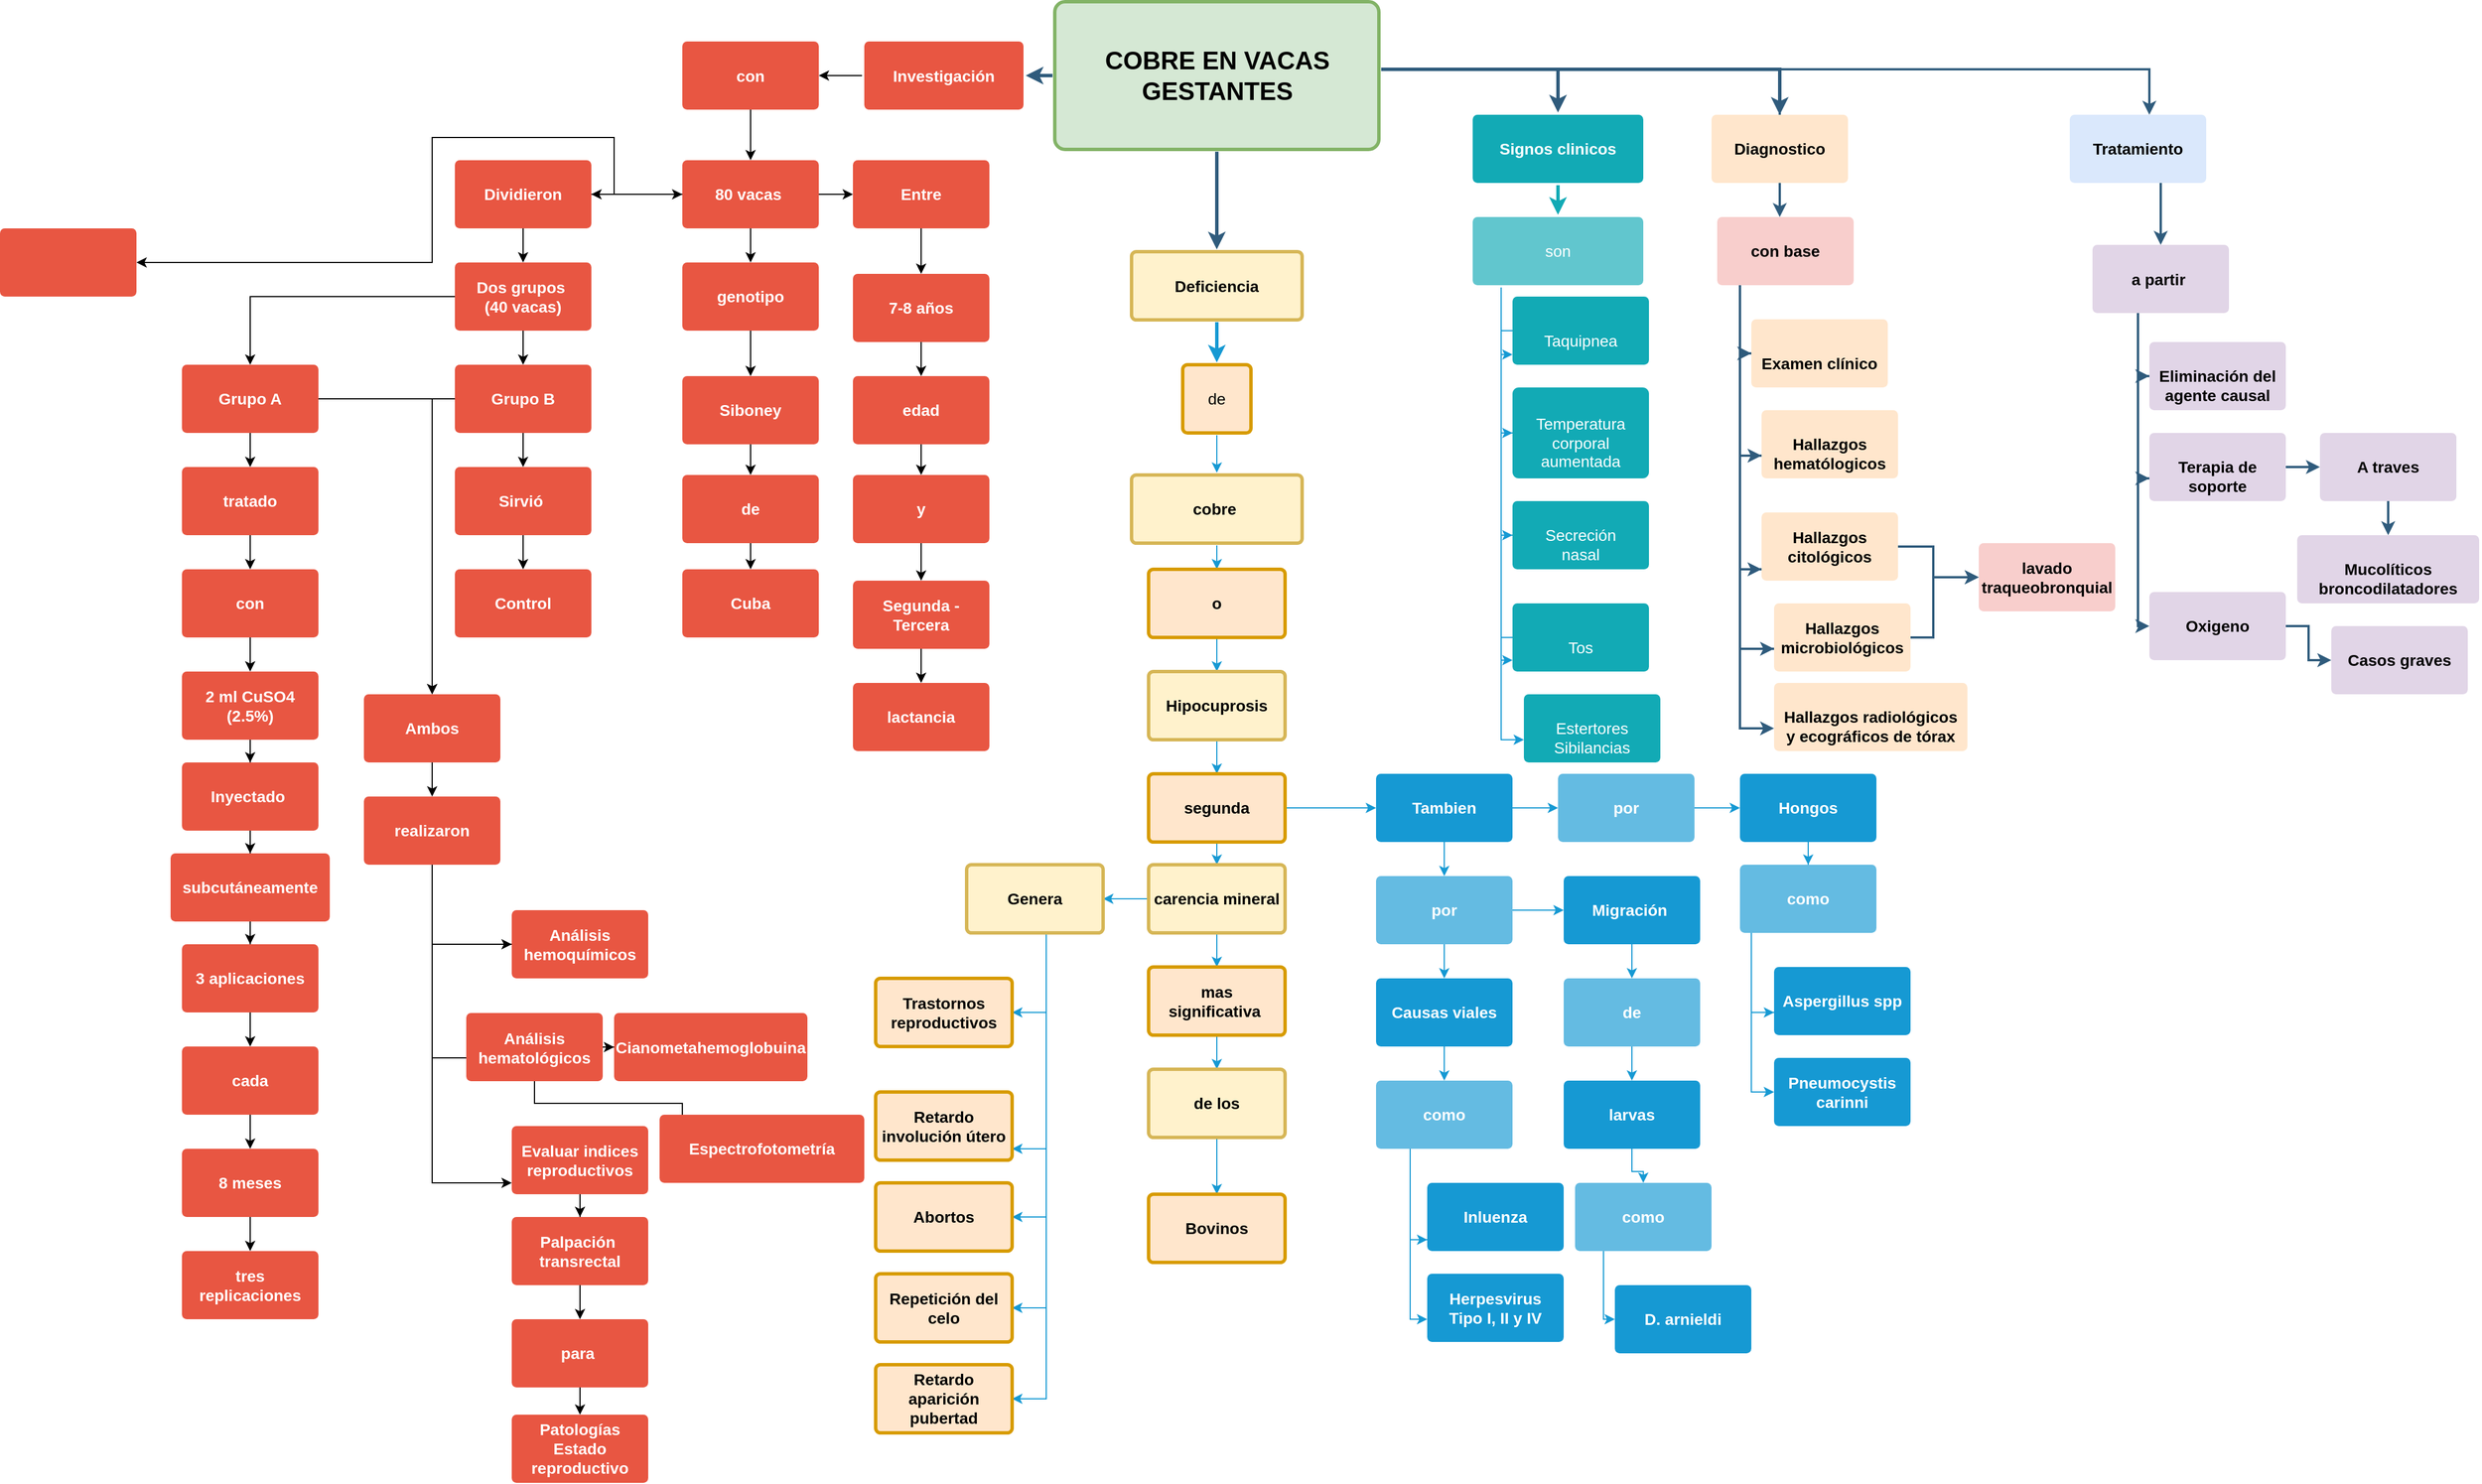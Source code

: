 <mxfile version="13.7.1" type="github">
  <diagram id="6a731a19-8d31-9384-78a2-239565b7b9f0" name="Page-1">
    <mxGraphModel dx="2190" dy="567" grid="1" gridSize="10" guides="1" tooltips="1" connect="1" arrows="1" fold="1" page="1" pageScale="1" pageWidth="1169" pageHeight="827" background="#ffffff" math="0" shadow="0">
      <root>
        <mxCell id="0" />
        <mxCell id="1" parent="0" />
        <mxCell id="1746" value="" style="edgeStyle=orthogonalEdgeStyle;rounded=0;jumpStyle=none;html=1;shadow=0;labelBackgroundColor=none;startArrow=none;startFill=0;endArrow=classic;endFill=1;jettySize=auto;orthogonalLoop=1;strokeColor=#2F5B7C;strokeWidth=3;fontFamily=Helvetica;fontSize=16;fontColor=#23445D;spacing=5;" parent="1" source="1749" target="1771" edge="1">
          <mxGeometry relative="1" as="geometry">
            <Array as="points">
              <mxPoint x="870" y="410" />
            </Array>
          </mxGeometry>
        </mxCell>
        <mxCell id="1747" value="" style="edgeStyle=none;rounded=0;jumpStyle=none;html=1;shadow=0;labelBackgroundColor=none;startArrow=none;startFill=0;endArrow=classic;endFill=1;jettySize=auto;orthogonalLoop=1;strokeColor=#2F5B7C;strokeWidth=3;fontFamily=Helvetica;fontSize=16;fontColor=#23445D;spacing=5;" parent="1" source="1749" target="1760" edge="1">
          <mxGeometry relative="1" as="geometry" />
        </mxCell>
        <mxCell id="1748" value="" style="edgeStyle=none;rounded=0;jumpStyle=none;html=1;shadow=0;labelBackgroundColor=none;startArrow=none;startFill=0;endArrow=classic;endFill=1;jettySize=auto;orthogonalLoop=1;strokeColor=#2F5B7C;strokeWidth=3;fontFamily=Helvetica;fontSize=16;fontColor=#23445D;spacing=5;" parent="1" source="1749" target="1753" edge="1">
          <mxGeometry relative="1" as="geometry" />
        </mxCell>
        <mxCell id="1749" value="&lt;font style=&quot;font-size: 22px&quot;&gt;COBRE EN VACAS GESTANTES&lt;/font&gt;" style="rounded=1;whiteSpace=wrap;html=1;shadow=0;labelBackgroundColor=none;strokeColor=#82b366;strokeWidth=3;fillColor=#d5e8d4;fontFamily=Helvetica;fontSize=16;align=center;fontStyle=1;spacing=5;arcSize=7;perimeterSpacing=2;" parent="1" vertex="1">
          <mxGeometry x="427.5" y="350.5" width="285" height="130" as="geometry" />
        </mxCell>
        <mxCell id="Q08ijUf6ecoO9VdKryDb-1775" value="" style="edgeStyle=orthogonalEdgeStyle;rounded=0;orthogonalLoop=1;jettySize=auto;html=1;" edge="1" parent="1" source="1753" target="Q08ijUf6ecoO9VdKryDb-1774">
          <mxGeometry relative="1" as="geometry" />
        </mxCell>
        <mxCell id="1753" value="Investigación" style="rounded=1;whiteSpace=wrap;html=1;shadow=0;labelBackgroundColor=none;strokeColor=none;strokeWidth=3;fillColor=#e85642;fontFamily=Helvetica;fontSize=14;fontColor=#FFFFFF;align=center;spacing=5;fontStyle=1;arcSize=7;perimeterSpacing=2;" parent="1" vertex="1">
          <mxGeometry x="260" y="385.5" width="140" height="60" as="geometry" />
        </mxCell>
        <mxCell id="1758" value="" style="edgeStyle=none;rounded=0;jumpStyle=none;html=1;shadow=0;labelBackgroundColor=none;startArrow=none;startFill=0;endArrow=classic;endFill=1;jettySize=auto;orthogonalLoop=1;strokeColor=#1699D3;strokeWidth=3;fontFamily=Helvetica;fontSize=14;fontColor=#FFFFFF;spacing=5;" parent="1" source="1760" target="1762" edge="1">
          <mxGeometry relative="1" as="geometry" />
        </mxCell>
        <mxCell id="1760" value="Deficiencia" style="rounded=1;whiteSpace=wrap;html=1;shadow=0;labelBackgroundColor=none;strokeColor=#d6b656;strokeWidth=3;fillColor=#fff2cc;fontFamily=Helvetica;fontSize=14;align=center;spacing=5;fontStyle=1;arcSize=7;perimeterSpacing=2;" parent="1" vertex="1">
          <mxGeometry x="495" y="570.5" width="150" height="60" as="geometry" />
        </mxCell>
        <mxCell id="0YYy5fUookCanVHD36Z4-1787" value="" style="edgeStyle=orthogonalEdgeStyle;rounded=0;orthogonalLoop=1;jettySize=auto;html=1;strokeColor=#1699D3;" parent="1" source="1762" target="0YYy5fUookCanVHD36Z4-1785" edge="1">
          <mxGeometry relative="1" as="geometry" />
        </mxCell>
        <mxCell id="1762" value="de" style="rounded=1;whiteSpace=wrap;html=1;shadow=0;labelBackgroundColor=none;strokeColor=#d79b00;strokeWidth=3;fillColor=#ffe6cc;fontFamily=Helvetica;fontSize=14;align=center;spacing=5;arcSize=7;perimeterSpacing=2;" parent="1" vertex="1">
          <mxGeometry x="540" y="670" width="60" height="60" as="geometry" />
        </mxCell>
        <mxCell id="5zsMlJbMGl0L57gYT9h5-1774" value="" style="edgeStyle=orthogonalEdgeStyle;rounded=0;orthogonalLoop=1;jettySize=auto;html=1;strokeColor=#2F5B7C;strokeWidth=3;" parent="1" target="5zsMlJbMGl0L57gYT9h5-1773" edge="1">
          <mxGeometry relative="1" as="geometry">
            <mxPoint x="870" y="410" as="sourcePoint" />
            <Array as="points">
              <mxPoint x="1065" y="410" />
            </Array>
          </mxGeometry>
        </mxCell>
        <mxCell id="1771" value="Signos clinicos" style="rounded=1;whiteSpace=wrap;html=1;shadow=0;labelBackgroundColor=none;strokeColor=none;strokeWidth=3;fillColor=#12aab5;fontFamily=Helvetica;fontSize=14;fontColor=#FFFFFF;align=center;spacing=5;fontStyle=1;arcSize=7;perimeterSpacing=2;" parent="1" vertex="1">
          <mxGeometry x="795" y="450.0" width="150" height="60" as="geometry" />
        </mxCell>
        <mxCell id="0YYy5fUookCanVHD36Z4-1854" value="" style="edgeStyle=orthogonalEdgeStyle;rounded=0;orthogonalLoop=1;jettySize=auto;html=1;strokeColor=#1699D3;" parent="1" source="1772" target="0YYy5fUookCanVHD36Z4-1853" edge="1">
          <mxGeometry relative="1" as="geometry">
            <Array as="points">
              <mxPoint x="820" y="661" />
            </Array>
          </mxGeometry>
        </mxCell>
        <mxCell id="1772" value="son" style="rounded=1;whiteSpace=wrap;html=1;shadow=0;labelBackgroundColor=none;strokeColor=none;strokeWidth=3;fillColor=#61c6ce;fontFamily=Helvetica;fontSize=14;fontColor=#FFFFFF;align=center;spacing=5;fontStyle=0;arcSize=7;perimeterSpacing=2;" parent="1" vertex="1">
          <mxGeometry x="795" y="540" width="150" height="60" as="geometry" />
        </mxCell>
        <mxCell id="1773" value="" style="edgeStyle=none;rounded=1;jumpStyle=none;html=1;shadow=0;labelBackgroundColor=none;startArrow=none;startFill=0;jettySize=auto;orthogonalLoop=1;strokeColor=#12AAB5;strokeWidth=3;fontFamily=Helvetica;fontSize=14;fontColor=#FFFFFF;spacing=5;fontStyle=1;fillColor=#b0e3e6;" parent="1" source="1771" target="1772" edge="1">
          <mxGeometry relative="1" as="geometry" />
        </mxCell>
        <mxCell id="0YYy5fUookCanVHD36Z4-1789" value="" style="edgeStyle=orthogonalEdgeStyle;rounded=0;orthogonalLoop=1;jettySize=auto;html=1;strokeColor=#1699D3;" parent="1" source="0YYy5fUookCanVHD36Z4-1785" target="0YYy5fUookCanVHD36Z4-1788" edge="1">
          <mxGeometry relative="1" as="geometry" />
        </mxCell>
        <mxCell id="0YYy5fUookCanVHD36Z4-1785" value="cobre&amp;nbsp;" style="rounded=1;whiteSpace=wrap;html=1;shadow=0;labelBackgroundColor=none;strokeColor=#d6b656;strokeWidth=3;fillColor=#fff2cc;fontFamily=Helvetica;fontSize=14;align=center;spacing=5;fontStyle=1;arcSize=7;perimeterSpacing=2;" parent="1" vertex="1">
          <mxGeometry x="495" y="767" width="150" height="60" as="geometry" />
        </mxCell>
        <mxCell id="0YYy5fUookCanVHD36Z4-1791" value="" style="edgeStyle=orthogonalEdgeStyle;rounded=0;orthogonalLoop=1;jettySize=auto;html=1;strokeColor=#1699D3;" parent="1" source="0YYy5fUookCanVHD36Z4-1788" target="0YYy5fUookCanVHD36Z4-1790" edge="1">
          <mxGeometry relative="1" as="geometry" />
        </mxCell>
        <mxCell id="0YYy5fUookCanVHD36Z4-1788" value="o" style="whiteSpace=wrap;html=1;rounded=1;shadow=0;fontSize=14;fontStyle=1;strokeColor=#d79b00;strokeWidth=3;spacing=5;arcSize=7;fillColor=#ffe6cc;" parent="1" vertex="1">
          <mxGeometry x="510" y="850" width="120" height="60" as="geometry" />
        </mxCell>
        <mxCell id="0YYy5fUookCanVHD36Z4-1793" value="" style="edgeStyle=orthogonalEdgeStyle;rounded=0;orthogonalLoop=1;jettySize=auto;html=1;strokeColor=#1699D3;" parent="1" source="0YYy5fUookCanVHD36Z4-1790" target="0YYy5fUookCanVHD36Z4-1792" edge="1">
          <mxGeometry relative="1" as="geometry" />
        </mxCell>
        <mxCell id="0YYy5fUookCanVHD36Z4-1790" value="Hipocuprosis" style="whiteSpace=wrap;html=1;rounded=1;shadow=0;fontSize=14;fontStyle=1;strokeColor=#d6b656;strokeWidth=3;fillColor=#fff2cc;spacing=5;arcSize=7;" parent="1" vertex="1">
          <mxGeometry x="510" y="940" width="120" height="60" as="geometry" />
        </mxCell>
        <mxCell id="0YYy5fUookCanVHD36Z4-1795" value="" style="edgeStyle=orthogonalEdgeStyle;rounded=0;orthogonalLoop=1;jettySize=auto;html=1;strokeColor=#1699D3;" parent="1" source="0YYy5fUookCanVHD36Z4-1792" target="0YYy5fUookCanVHD36Z4-1794" edge="1">
          <mxGeometry relative="1" as="geometry" />
        </mxCell>
        <mxCell id="0YYy5fUookCanVHD36Z4-1816" value="" style="edgeStyle=orthogonalEdgeStyle;rounded=0;orthogonalLoop=1;jettySize=auto;html=1;strokeColor=#1699D3;" parent="1" source="0YYy5fUookCanVHD36Z4-1792" target="0YYy5fUookCanVHD36Z4-1815" edge="1">
          <mxGeometry relative="1" as="geometry" />
        </mxCell>
        <mxCell id="0YYy5fUookCanVHD36Z4-1792" value="segunda" style="whiteSpace=wrap;html=1;rounded=1;shadow=0;fontSize=14;fontStyle=1;strokeColor=#d79b00;strokeWidth=3;spacing=5;arcSize=7;fillColor=#ffe6cc;" parent="1" vertex="1">
          <mxGeometry x="510" y="1030" width="120" height="60" as="geometry" />
        </mxCell>
        <mxCell id="0YYy5fUookCanVHD36Z4-1805" value="" style="edgeStyle=orthogonalEdgeStyle;rounded=0;orthogonalLoop=1;jettySize=auto;html=1;strokeColor=#1699D3;" parent="1" source="0YYy5fUookCanVHD36Z4-1794" target="0YYy5fUookCanVHD36Z4-1804" edge="1">
          <mxGeometry relative="1" as="geometry" />
        </mxCell>
        <mxCell id="YcP1aaUPdihYPJktMsof-1846" value="" style="edgeStyle=orthogonalEdgeStyle;rounded=0;orthogonalLoop=1;jettySize=auto;html=1;strokeColor=#1699D3;" parent="1" source="0YYy5fUookCanVHD36Z4-1794" target="YcP1aaUPdihYPJktMsof-1845" edge="1">
          <mxGeometry relative="1" as="geometry" />
        </mxCell>
        <mxCell id="0YYy5fUookCanVHD36Z4-1794" value="carencia mineral" style="whiteSpace=wrap;html=1;rounded=1;shadow=0;fontSize=14;fontStyle=1;strokeColor=#d6b656;strokeWidth=3;fillColor=#fff2cc;spacing=5;arcSize=7;" parent="1" vertex="1">
          <mxGeometry x="510" y="1110" width="120" height="60" as="geometry" />
        </mxCell>
        <mxCell id="0YYy5fUookCanVHD36Z4-1807" value="" style="edgeStyle=orthogonalEdgeStyle;rounded=0;orthogonalLoop=1;jettySize=auto;html=1;strokeColor=#1699D3;entryX=0.5;entryY=0;entryDx=0;entryDy=0;" parent="1" source="0YYy5fUookCanVHD36Z4-1804" target="0YYy5fUookCanVHD36Z4-1806" edge="1">
          <mxGeometry relative="1" as="geometry">
            <mxPoint x="550" y="1330" as="targetPoint" />
            <Array as="points">
              <mxPoint x="570" y="1280" />
              <mxPoint x="570" y="1280" />
            </Array>
          </mxGeometry>
        </mxCell>
        <mxCell id="0YYy5fUookCanVHD36Z4-1804" value="mas significativa&amp;nbsp;" style="whiteSpace=wrap;html=1;rounded=1;shadow=0;fontSize=14;fontStyle=1;strokeColor=#d79b00;strokeWidth=3;spacing=5;arcSize=7;fillColor=#ffe6cc;" parent="1" vertex="1">
          <mxGeometry x="510" y="1200" width="120" height="60" as="geometry" />
        </mxCell>
        <mxCell id="YcP1aaUPdihYPJktMsof-1844" value="" style="edgeStyle=orthogonalEdgeStyle;rounded=0;orthogonalLoop=1;jettySize=auto;html=1;strokeColor=#1699D3;" parent="1" source="0YYy5fUookCanVHD36Z4-1806" target="YcP1aaUPdihYPJktMsof-1843" edge="1">
          <mxGeometry relative="1" as="geometry" />
        </mxCell>
        <mxCell id="0YYy5fUookCanVHD36Z4-1806" value="de los" style="whiteSpace=wrap;html=1;rounded=1;shadow=0;fontSize=14;fontStyle=1;strokeColor=#d6b656;strokeWidth=3;fillColor=#fff2cc;spacing=5;arcSize=7;" parent="1" vertex="1">
          <mxGeometry x="510" y="1290" width="120" height="60" as="geometry" />
        </mxCell>
        <mxCell id="0YYy5fUookCanVHD36Z4-1818" value="" style="edgeStyle=orthogonalEdgeStyle;rounded=0;orthogonalLoop=1;jettySize=auto;html=1;strokeColor=#1699D3;" parent="1" source="0YYy5fUookCanVHD36Z4-1815" target="0YYy5fUookCanVHD36Z4-1817" edge="1">
          <mxGeometry relative="1" as="geometry" />
        </mxCell>
        <mxCell id="0YYy5fUookCanVHD36Z4-1843" value="" style="edgeStyle=orthogonalEdgeStyle;rounded=0;orthogonalLoop=1;jettySize=auto;html=1;strokeColor=#1699D3;" parent="1" source="0YYy5fUookCanVHD36Z4-1815" target="0YYy5fUookCanVHD36Z4-1842" edge="1">
          <mxGeometry relative="1" as="geometry" />
        </mxCell>
        <mxCell id="0YYy5fUookCanVHD36Z4-1815" value="Tambien" style="whiteSpace=wrap;html=1;rounded=1;shadow=0;fontSize=14;fontColor=#FFFFFF;fontStyle=1;strokeColor=none;strokeWidth=3;spacing=5;arcSize=7;fillColor=#1699D3;" parent="1" vertex="1">
          <mxGeometry x="710" y="1030" width="120" height="60" as="geometry" />
        </mxCell>
        <mxCell id="0YYy5fUookCanVHD36Z4-1820" value="" style="edgeStyle=orthogonalEdgeStyle;rounded=0;orthogonalLoop=1;jettySize=auto;html=1;strokeColor=#1699D3;" parent="1" source="0YYy5fUookCanVHD36Z4-1817" target="0YYy5fUookCanVHD36Z4-1819" edge="1">
          <mxGeometry relative="1" as="geometry" />
        </mxCell>
        <mxCell id="0YYy5fUookCanVHD36Z4-1828" value="" style="edgeStyle=orthogonalEdgeStyle;rounded=0;orthogonalLoop=1;jettySize=auto;html=1;strokeColor=#1699D3;" parent="1" source="0YYy5fUookCanVHD36Z4-1817" target="0YYy5fUookCanVHD36Z4-1827" edge="1">
          <mxGeometry relative="1" as="geometry" />
        </mxCell>
        <mxCell id="0YYy5fUookCanVHD36Z4-1817" value="por" style="whiteSpace=wrap;html=1;rounded=1;shadow=0;fontSize=14;fontColor=#FFFFFF;fontStyle=1;strokeColor=none;strokeWidth=3;fillColor=#64BBE2;spacing=5;arcSize=7;" parent="1" vertex="1">
          <mxGeometry x="710" y="1120" width="120" height="60" as="geometry" />
        </mxCell>
        <mxCell id="0YYy5fUookCanVHD36Z4-1822" value="" style="edgeStyle=orthogonalEdgeStyle;rounded=0;orthogonalLoop=1;jettySize=auto;html=1;strokeColor=#1699D3;" parent="1" source="0YYy5fUookCanVHD36Z4-1819" target="0YYy5fUookCanVHD36Z4-1821" edge="1">
          <mxGeometry relative="1" as="geometry" />
        </mxCell>
        <mxCell id="0YYy5fUookCanVHD36Z4-1819" value="Causas viales" style="whiteSpace=wrap;html=1;rounded=1;shadow=0;fontSize=14;fontColor=#FFFFFF;fontStyle=1;strokeColor=none;strokeWidth=3;spacing=5;arcSize=7;fillColor=#1699D3;" parent="1" vertex="1">
          <mxGeometry x="710" y="1210" width="120" height="60" as="geometry" />
        </mxCell>
        <mxCell id="0YYy5fUookCanVHD36Z4-1824" value="" style="edgeStyle=orthogonalEdgeStyle;rounded=0;orthogonalLoop=1;jettySize=auto;html=1;strokeColor=#1699D3;" parent="1" source="0YYy5fUookCanVHD36Z4-1821" target="0YYy5fUookCanVHD36Z4-1823" edge="1">
          <mxGeometry relative="1" as="geometry">
            <Array as="points">
              <mxPoint x="740" y="1440" />
            </Array>
          </mxGeometry>
        </mxCell>
        <mxCell id="0YYy5fUookCanVHD36Z4-1821" value="como" style="whiteSpace=wrap;html=1;rounded=1;shadow=0;fontSize=14;fontColor=#FFFFFF;fontStyle=1;strokeColor=none;strokeWidth=3;fillColor=#64BBE2;spacing=5;arcSize=7;" parent="1" vertex="1">
          <mxGeometry x="710" y="1300" width="120" height="60" as="geometry" />
        </mxCell>
        <mxCell id="0YYy5fUookCanVHD36Z4-1826" value="" style="edgeStyle=orthogonalEdgeStyle;rounded=0;orthogonalLoop=1;jettySize=auto;html=1;strokeColor=#1699D3;" parent="1" source="0YYy5fUookCanVHD36Z4-1823" target="0YYy5fUookCanVHD36Z4-1825" edge="1">
          <mxGeometry relative="1" as="geometry">
            <Array as="points">
              <mxPoint x="740" y="1440" />
              <mxPoint x="740" y="1510" />
              <mxPoint x="830" y="1510" />
            </Array>
          </mxGeometry>
        </mxCell>
        <mxCell id="0YYy5fUookCanVHD36Z4-1823" value="&#xa;&#xa; Inluenza&#xa;&#xa;" style="whiteSpace=wrap;html=1;rounded=1;shadow=0;fontSize=14;fontColor=#FFFFFF;fontStyle=1;strokeColor=none;strokeWidth=3;spacing=5;arcSize=7;fillColor=#1699D3;" parent="1" vertex="1">
          <mxGeometry x="755" y="1390" width="120" height="60" as="geometry" />
        </mxCell>
        <mxCell id="0YYy5fUookCanVHD36Z4-1825" value="&#xa;&#xa; Herpesvirus Tipo I, II y IV&#xa;&#xa;" style="whiteSpace=wrap;html=1;rounded=1;shadow=0;fontSize=14;fontColor=#FFFFFF;fontStyle=1;strokeColor=none;strokeWidth=3;spacing=5;arcSize=7;fillColor=#1699D3;" parent="1" vertex="1">
          <mxGeometry x="755" y="1470" width="120" height="60" as="geometry" />
        </mxCell>
        <mxCell id="0YYy5fUookCanVHD36Z4-1830" value="" style="edgeStyle=orthogonalEdgeStyle;rounded=0;orthogonalLoop=1;jettySize=auto;html=1;strokeColor=#1699D3;" parent="1" source="0YYy5fUookCanVHD36Z4-1827" target="0YYy5fUookCanVHD36Z4-1829" edge="1">
          <mxGeometry relative="1" as="geometry" />
        </mxCell>
        <mxCell id="0YYy5fUookCanVHD36Z4-1827" value="Migración&amp;nbsp;" style="whiteSpace=wrap;html=1;rounded=1;shadow=0;fontSize=14;fontColor=#FFFFFF;fontStyle=1;strokeColor=none;strokeWidth=3;spacing=5;arcSize=7;fillColor=#1699D3;" parent="1" vertex="1">
          <mxGeometry x="875" y="1120" width="120" height="60" as="geometry" />
        </mxCell>
        <mxCell id="0YYy5fUookCanVHD36Z4-1832" value="" style="edgeStyle=orthogonalEdgeStyle;rounded=0;orthogonalLoop=1;jettySize=auto;html=1;strokeColor=#1699D3;" parent="1" source="0YYy5fUookCanVHD36Z4-1829" target="0YYy5fUookCanVHD36Z4-1831" edge="1">
          <mxGeometry relative="1" as="geometry" />
        </mxCell>
        <mxCell id="0YYy5fUookCanVHD36Z4-1829" value="de" style="whiteSpace=wrap;html=1;rounded=1;shadow=0;fontSize=14;fontColor=#FFFFFF;fontStyle=1;strokeColor=none;strokeWidth=3;fillColor=#64BBE2;spacing=5;arcSize=7;" parent="1" vertex="1">
          <mxGeometry x="875" y="1210" width="120" height="60" as="geometry" />
        </mxCell>
        <mxCell id="0YYy5fUookCanVHD36Z4-1834" value="" style="edgeStyle=orthogonalEdgeStyle;rounded=0;orthogonalLoop=1;jettySize=auto;html=1;strokeColor=#1699D3;" parent="1" source="0YYy5fUookCanVHD36Z4-1831" target="0YYy5fUookCanVHD36Z4-1833" edge="1">
          <mxGeometry relative="1" as="geometry" />
        </mxCell>
        <mxCell id="0YYy5fUookCanVHD36Z4-1831" value="larvas" style="whiteSpace=wrap;html=1;rounded=1;shadow=0;fontSize=14;fontColor=#FFFFFF;fontStyle=1;strokeColor=none;strokeWidth=3;spacing=5;arcSize=7;fillColor=#1699D3;" parent="1" vertex="1">
          <mxGeometry x="875" y="1300" width="120" height="60" as="geometry" />
        </mxCell>
        <mxCell id="0YYy5fUookCanVHD36Z4-1836" value="" style="edgeStyle=orthogonalEdgeStyle;rounded=0;orthogonalLoop=1;jettySize=auto;html=1;strokeColor=#1699D3;" parent="1" source="0YYy5fUookCanVHD36Z4-1833" target="0YYy5fUookCanVHD36Z4-1835" edge="1">
          <mxGeometry relative="1" as="geometry">
            <Array as="points">
              <mxPoint x="910" y="1510" />
            </Array>
          </mxGeometry>
        </mxCell>
        <mxCell id="0YYy5fUookCanVHD36Z4-1833" value="como" style="whiteSpace=wrap;html=1;rounded=1;shadow=0;fontSize=14;fontColor=#FFFFFF;fontStyle=1;strokeColor=none;strokeWidth=3;fillColor=#64BBE2;spacing=5;arcSize=7;" parent="1" vertex="1">
          <mxGeometry x="885" y="1390" width="120" height="60" as="geometry" />
        </mxCell>
        <mxCell id="0YYy5fUookCanVHD36Z4-1835" value="&#xa;&#xa;D. arnieldi &#xa;&#xa;" style="whiteSpace=wrap;html=1;rounded=1;shadow=0;fontSize=14;fontColor=#FFFFFF;fontStyle=1;strokeColor=none;strokeWidth=3;spacing=5;arcSize=7;fillColor=#1699D3;" parent="1" vertex="1">
          <mxGeometry x="920" y="1480" width="120" height="60" as="geometry" />
        </mxCell>
        <mxCell id="0YYy5fUookCanVHD36Z4-1846" value="" style="edgeStyle=orthogonalEdgeStyle;rounded=0;orthogonalLoop=1;jettySize=auto;html=1;strokeColor=#1699D3;" parent="1" source="0YYy5fUookCanVHD36Z4-1842" target="0YYy5fUookCanVHD36Z4-1845" edge="1">
          <mxGeometry relative="1" as="geometry" />
        </mxCell>
        <mxCell id="0YYy5fUookCanVHD36Z4-1842" value="por" style="shape=process;whiteSpace=wrap;html=1;backgroundOutline=1;rounded=1;shadow=0;fontSize=14;fontColor=#FFFFFF;fontStyle=1;strokeColor=none;strokeWidth=3;fillColor=#64BBE2;spacing=5;arcSize=7;" parent="1" vertex="1">
          <mxGeometry x="870" y="1030" width="120" height="60" as="geometry" />
        </mxCell>
        <mxCell id="0YYy5fUookCanVHD36Z4-1848" value="" style="edgeStyle=orthogonalEdgeStyle;rounded=0;orthogonalLoop=1;jettySize=auto;html=1;strokeColor=#1699D3;" parent="1" source="0YYy5fUookCanVHD36Z4-1845" target="0YYy5fUookCanVHD36Z4-1847" edge="1">
          <mxGeometry relative="1" as="geometry" />
        </mxCell>
        <mxCell id="0YYy5fUookCanVHD36Z4-1845" value="Hongos" style="shape=process;whiteSpace=wrap;html=1;backgroundOutline=1;rounded=1;shadow=0;fontSize=14;fontColor=#FFFFFF;fontStyle=1;strokeColor=none;strokeWidth=3;spacing=5;arcSize=7;fillColor=#1699D3;" parent="1" vertex="1">
          <mxGeometry x="1030" y="1030" width="120" height="60" as="geometry" />
        </mxCell>
        <mxCell id="0YYy5fUookCanVHD36Z4-1850" value="" style="edgeStyle=orthogonalEdgeStyle;rounded=0;orthogonalLoop=1;jettySize=auto;html=1;strokeColor=#1699D3;" parent="1" source="0YYy5fUookCanVHD36Z4-1847" target="0YYy5fUookCanVHD36Z4-1849" edge="1">
          <mxGeometry relative="1" as="geometry">
            <Array as="points">
              <mxPoint x="1040" y="1240" />
              <mxPoint x="1120" y="1240" />
            </Array>
          </mxGeometry>
        </mxCell>
        <mxCell id="0YYy5fUookCanVHD36Z4-1847" value="como" style="whiteSpace=wrap;html=1;rounded=1;shadow=0;fontSize=14;fontColor=#FFFFFF;fontStyle=1;strokeColor=none;strokeWidth=3;fillColor=#64BBE2;spacing=5;arcSize=7;" parent="1" vertex="1">
          <mxGeometry x="1030" y="1110" width="120" height="60" as="geometry" />
        </mxCell>
        <mxCell id="0YYy5fUookCanVHD36Z4-1852" value="" style="edgeStyle=orthogonalEdgeStyle;rounded=0;orthogonalLoop=1;jettySize=auto;html=1;strokeColor=#1699D3;" parent="1" source="0YYy5fUookCanVHD36Z4-1849" target="0YYy5fUookCanVHD36Z4-1851" edge="1">
          <mxGeometry relative="1" as="geometry">
            <Array as="points">
              <mxPoint x="1040" y="1240" />
              <mxPoint x="1040" y="1310" />
              <mxPoint x="1120" y="1310" />
            </Array>
          </mxGeometry>
        </mxCell>
        <mxCell id="0YYy5fUookCanVHD36Z4-1849" value="&#xa;&#xa; Aspergillus spp&#xa;&#xa;" style="whiteSpace=wrap;html=1;rounded=1;shadow=0;fontSize=14;fontColor=#FFFFFF;fontStyle=1;strokeColor=none;strokeWidth=3;spacing=5;arcSize=7;fillColor=#1699D3;" parent="1" vertex="1">
          <mxGeometry x="1060" y="1200" width="120" height="60" as="geometry" />
        </mxCell>
        <mxCell id="0YYy5fUookCanVHD36Z4-1851" value="&#xa;&#xa;Pneumocystis carinni&#xa;&#xa;" style="whiteSpace=wrap;html=1;rounded=1;shadow=0;fontSize=14;fontColor=#FFFFFF;fontStyle=1;strokeColor=none;strokeWidth=3;spacing=5;arcSize=7;fillColor=#1699D3;" parent="1" vertex="1">
          <mxGeometry x="1060" y="1280" width="120" height="60" as="geometry" />
        </mxCell>
        <mxCell id="0YYy5fUookCanVHD36Z4-1856" value="" style="edgeStyle=orthogonalEdgeStyle;rounded=0;orthogonalLoop=1;jettySize=auto;html=1;strokeColor=#1699D3;" parent="1" source="0YYy5fUookCanVHD36Z4-1853" target="0YYy5fUookCanVHD36Z4-1855" edge="1">
          <mxGeometry relative="1" as="geometry">
            <Array as="points">
              <mxPoint x="820" y="640" />
              <mxPoint x="820" y="730" />
            </Array>
          </mxGeometry>
        </mxCell>
        <mxCell id="0YYy5fUookCanVHD36Z4-1853" value="&lt;br&gt;Taquipnea" style="whiteSpace=wrap;html=1;rounded=1;shadow=0;fontSize=14;fontColor=#FFFFFF;fontStyle=0;strokeColor=none;strokeWidth=3;spacing=5;arcSize=7;fillColor=#12AAB5;" parent="1" vertex="1">
          <mxGeometry x="830" y="610" width="120" height="60" as="geometry" />
        </mxCell>
        <mxCell id="0YYy5fUookCanVHD36Z4-1858" value="" style="edgeStyle=orthogonalEdgeStyle;rounded=0;orthogonalLoop=1;jettySize=auto;html=1;strokeColor=#1699D3;" parent="1" source="0YYy5fUookCanVHD36Z4-1855" target="0YYy5fUookCanVHD36Z4-1857" edge="1">
          <mxGeometry relative="1" as="geometry">
            <Array as="points">
              <mxPoint x="820" y="730" />
              <mxPoint x="820" y="820" />
            </Array>
          </mxGeometry>
        </mxCell>
        <mxCell id="0YYy5fUookCanVHD36Z4-1855" value="&lt;br&gt;Temperatura corporal aumentada" style="whiteSpace=wrap;html=1;rounded=1;shadow=0;fontSize=14;fontColor=#FFFFFF;fontStyle=0;strokeColor=none;strokeWidth=3;spacing=5;arcSize=7;fillColor=#12AAB5;" parent="1" vertex="1">
          <mxGeometry x="830" y="690" width="120" height="80" as="geometry" />
        </mxCell>
        <mxCell id="0YYy5fUookCanVHD36Z4-1861" value="" style="edgeStyle=orthogonalEdgeStyle;rounded=0;orthogonalLoop=1;jettySize=auto;html=1;strokeColor=#1699D3;" parent="1" source="0YYy5fUookCanVHD36Z4-1857" target="0YYy5fUookCanVHD36Z4-1860" edge="1">
          <mxGeometry relative="1" as="geometry">
            <Array as="points">
              <mxPoint x="820" y="820.0" />
              <mxPoint x="820" y="930.0" />
            </Array>
          </mxGeometry>
        </mxCell>
        <mxCell id="0YYy5fUookCanVHD36Z4-1857" value="&lt;br&gt;Secreción&lt;br&gt;nasal" style="whiteSpace=wrap;html=1;rounded=1;shadow=0;fontSize=14;fontColor=#FFFFFF;fontStyle=0;strokeColor=none;strokeWidth=3;spacing=5;arcSize=7;fillColor=#12AAB5;" parent="1" vertex="1">
          <mxGeometry x="830" y="790" width="120" height="60" as="geometry" />
        </mxCell>
        <mxCell id="0YYy5fUookCanVHD36Z4-1864" value="" style="edgeStyle=orthogonalEdgeStyle;rounded=0;orthogonalLoop=1;jettySize=auto;html=1;strokeColor=#1699D3;" parent="1" source="0YYy5fUookCanVHD36Z4-1860" target="0YYy5fUookCanVHD36Z4-1863" edge="1">
          <mxGeometry relative="1" as="geometry">
            <Array as="points">
              <mxPoint x="820" y="910" />
              <mxPoint x="820" y="1000" />
            </Array>
          </mxGeometry>
        </mxCell>
        <mxCell id="0YYy5fUookCanVHD36Z4-1860" value="&lt;br&gt;Tos" style="whiteSpace=wrap;html=1;rounded=1;shadow=0;fontSize=14;fontColor=#FFFFFF;fontStyle=0;strokeColor=none;strokeWidth=3;spacing=5;arcSize=7;fillColor=#12AAB5;" parent="1" vertex="1">
          <mxGeometry x="830" y="880" width="120" height="60" as="geometry" />
        </mxCell>
        <mxCell id="0YYy5fUookCanVHD36Z4-1863" value="&lt;br&gt;Estertores&lt;br&gt;Sibilancias" style="whiteSpace=wrap;html=1;rounded=1;shadow=0;fontSize=14;fontColor=#FFFFFF;fontStyle=0;strokeColor=none;strokeWidth=3;spacing=5;arcSize=7;fillColor=#12AAB5;" parent="1" vertex="1">
          <mxGeometry x="840" y="960" width="120" height="60" as="geometry" />
        </mxCell>
        <mxCell id="5zsMlJbMGl0L57gYT9h5-1776" value="" style="edgeStyle=orthogonalEdgeStyle;rounded=0;orthogonalLoop=1;jettySize=auto;html=1;strokeColor=#2F5B7C;strokeWidth=2;" parent="1" source="5zsMlJbMGl0L57gYT9h5-1773" target="5zsMlJbMGl0L57gYT9h5-1775" edge="1">
          <mxGeometry relative="1" as="geometry">
            <Array as="points">
              <mxPoint x="1030" y="590" />
            </Array>
          </mxGeometry>
        </mxCell>
        <mxCell id="5zsMlJbMGl0L57gYT9h5-1795" value="" style="edgeStyle=orthogonalEdgeStyle;rounded=0;orthogonalLoop=1;jettySize=auto;html=1;strokeColor=#2F5B7C;strokeWidth=2;" parent="1" source="5zsMlJbMGl0L57gYT9h5-1773" target="5zsMlJbMGl0L57gYT9h5-1794" edge="1">
          <mxGeometry relative="1" as="geometry">
            <Array as="points">
              <mxPoint x="1065" y="410" />
              <mxPoint x="1390" y="410" />
            </Array>
          </mxGeometry>
        </mxCell>
        <mxCell id="5zsMlJbMGl0L57gYT9h5-1773" value="Diagnostico" style="whiteSpace=wrap;html=1;rounded=1;shadow=0;fontSize=14;fontStyle=1;strokeWidth=3;fillColor=#ffe6cc;spacing=5;arcSize=7;strokeColor=#00000;" parent="1" vertex="1">
          <mxGeometry x="1005" y="450.0" width="120" height="60" as="geometry" />
        </mxCell>
        <mxCell id="5zsMlJbMGl0L57gYT9h5-1778" value="" style="edgeStyle=orthogonalEdgeStyle;rounded=0;orthogonalLoop=1;jettySize=auto;html=1;strokeColor=#2F5B7C;strokeWidth=2;" parent="1" source="5zsMlJbMGl0L57gYT9h5-1775" target="5zsMlJbMGl0L57gYT9h5-1777" edge="1">
          <mxGeometry relative="1" as="geometry">
            <Array as="points">
              <mxPoint x="1030" y="660" />
            </Array>
          </mxGeometry>
        </mxCell>
        <mxCell id="5zsMlJbMGl0L57gYT9h5-1775" value="con base" style="whiteSpace=wrap;html=1;rounded=1;shadow=0;fontSize=14;fontStyle=1;strokeWidth=3;fillColor=#f8cecc;spacing=5;arcSize=7;strokeColor=#00000;" parent="1" vertex="1">
          <mxGeometry x="1010" y="540.0" width="120" height="60" as="geometry" />
        </mxCell>
        <mxCell id="5zsMlJbMGl0L57gYT9h5-1780" value="" style="edgeStyle=orthogonalEdgeStyle;rounded=0;orthogonalLoop=1;jettySize=auto;html=1;strokeColor=#2F5B7C;strokeWidth=2;" parent="1" source="5zsMlJbMGl0L57gYT9h5-1777" target="5zsMlJbMGl0L57gYT9h5-1779" edge="1">
          <mxGeometry relative="1" as="geometry">
            <Array as="points">
              <mxPoint x="1030" y="660" />
              <mxPoint x="1030" y="750" />
            </Array>
          </mxGeometry>
        </mxCell>
        <mxCell id="5zsMlJbMGl0L57gYT9h5-1777" value="&lt;br&gt;Examen clínico&lt;br&gt;" style="whiteSpace=wrap;html=1;rounded=1;shadow=0;fontSize=14;fontStyle=1;strokeColor=#00000;strokeWidth=3;spacing=5;arcSize=7;fillColor=#FFE6CC;" parent="1" vertex="1">
          <mxGeometry x="1040" y="630.0" width="120" height="60" as="geometry" />
        </mxCell>
        <mxCell id="5zsMlJbMGl0L57gYT9h5-1782" value="" style="edgeStyle=orthogonalEdgeStyle;rounded=0;orthogonalLoop=1;jettySize=auto;html=1;strokeColor=#2F5B7C;strokeWidth=2;" parent="1" source="5zsMlJbMGl0L57gYT9h5-1779" target="5zsMlJbMGl0L57gYT9h5-1781" edge="1">
          <mxGeometry relative="1" as="geometry">
            <Array as="points">
              <mxPoint x="1030" y="750" />
              <mxPoint x="1030" y="850" />
            </Array>
          </mxGeometry>
        </mxCell>
        <mxCell id="5zsMlJbMGl0L57gYT9h5-1779" value="&lt;br&gt;Hallazgos hematólogicos&lt;br&gt;" style="whiteSpace=wrap;html=1;rounded=1;shadow=0;fontSize=14;fontStyle=1;strokeColor=#00000;strokeWidth=3;spacing=5;arcSize=7;fillColor=#FFE6CC;" parent="1" vertex="1">
          <mxGeometry x="1049" y="710.0" width="120" height="60" as="geometry" />
        </mxCell>
        <mxCell id="5zsMlJbMGl0L57gYT9h5-1784" value="" style="edgeStyle=orthogonalEdgeStyle;rounded=0;orthogonalLoop=1;jettySize=auto;html=1;strokeColor=#2F5B7C;strokeWidth=2;" parent="1" source="5zsMlJbMGl0L57gYT9h5-1781" target="5zsMlJbMGl0L57gYT9h5-1783" edge="1">
          <mxGeometry relative="1" as="geometry">
            <Array as="points">
              <mxPoint x="1030" y="850" />
              <mxPoint x="1030" y="920" />
            </Array>
          </mxGeometry>
        </mxCell>
        <mxCell id="5zsMlJbMGl0L57gYT9h5-1786" value="" style="edgeStyle=orthogonalEdgeStyle;rounded=0;orthogonalLoop=1;jettySize=auto;html=1;strokeColor=#2F5B7C;strokeWidth=2;" parent="1" source="5zsMlJbMGl0L57gYT9h5-1781" target="5zsMlJbMGl0L57gYT9h5-1785" edge="1">
          <mxGeometry relative="1" as="geometry">
            <Array as="points">
              <mxPoint x="1200" y="830" />
              <mxPoint x="1200" y="857" />
            </Array>
          </mxGeometry>
        </mxCell>
        <mxCell id="5zsMlJbMGl0L57gYT9h5-1781" value="Hallazgos citológicos" style="whiteSpace=wrap;html=1;rounded=1;shadow=0;fontSize=14;fontStyle=1;strokeColor=#00000;strokeWidth=3;spacing=5;arcSize=7;fillColor=#FFE6CC;" parent="1" vertex="1">
          <mxGeometry x="1049" y="800.0" width="120" height="60" as="geometry" />
        </mxCell>
        <mxCell id="5zsMlJbMGl0L57gYT9h5-1787" style="edgeStyle=orthogonalEdgeStyle;rounded=0;orthogonalLoop=1;jettySize=auto;html=1;strokeColor=#2F5B7C;strokeWidth=2;entryX=0;entryY=0.5;entryDx=0;entryDy=0;" parent="1" source="5zsMlJbMGl0L57gYT9h5-1783" target="5zsMlJbMGl0L57gYT9h5-1785" edge="1">
          <mxGeometry relative="1" as="geometry">
            <mxPoint x="1200" y="850" as="targetPoint" />
            <Array as="points">
              <mxPoint x="1200" y="910" />
              <mxPoint x="1200" y="857" />
            </Array>
          </mxGeometry>
        </mxCell>
        <mxCell id="5zsMlJbMGl0L57gYT9h5-1793" value="" style="edgeStyle=orthogonalEdgeStyle;rounded=0;orthogonalLoop=1;jettySize=auto;html=1;strokeColor=#2F5B7C;strokeWidth=2;" parent="1" source="5zsMlJbMGl0L57gYT9h5-1783" target="5zsMlJbMGl0L57gYT9h5-1792" edge="1">
          <mxGeometry relative="1" as="geometry">
            <Array as="points">
              <mxPoint x="1030" y="920" />
              <mxPoint x="1030" y="990" />
            </Array>
          </mxGeometry>
        </mxCell>
        <mxCell id="5zsMlJbMGl0L57gYT9h5-1783" value="Hallazgos microbiológicos" style="whiteSpace=wrap;html=1;rounded=1;shadow=0;fontSize=14;fontStyle=1;strokeColor=#00000;strokeWidth=3;spacing=5;arcSize=7;fillColor=#FFE6CC;" parent="1" vertex="1">
          <mxGeometry x="1060" y="880.0" width="120" height="60" as="geometry" />
        </mxCell>
        <mxCell id="5zsMlJbMGl0L57gYT9h5-1785" value="&#xa;&#xa;lavado traqueobronquial&#xa;&#xa;" style="whiteSpace=wrap;html=1;rounded=1;shadow=0;fontSize=14;fontStyle=1;strokeColor=#00000;strokeWidth=3;fillColor=#f8cecc;spacing=5;arcSize=7;" parent="1" vertex="1">
          <mxGeometry x="1240" y="827.0" width="120" height="60" as="geometry" />
        </mxCell>
        <mxCell id="5zsMlJbMGl0L57gYT9h5-1792" value="&lt;br&gt;Hallazgos radiológicos y ecográficos de tórax" style="whiteSpace=wrap;html=1;rounded=1;shadow=0;fontSize=14;fontStyle=1;strokeColor=#00000;strokeWidth=3;spacing=5;arcSize=7;fillColor=#FFE6CC;" parent="1" vertex="1">
          <mxGeometry x="1060" y="950" width="170" height="60" as="geometry" />
        </mxCell>
        <mxCell id="5zsMlJbMGl0L57gYT9h5-1797" value="" style="edgeStyle=orthogonalEdgeStyle;rounded=0;orthogonalLoop=1;jettySize=auto;html=1;strokeColor=#2F5B7C;strokeWidth=2;" parent="1" source="5zsMlJbMGl0L57gYT9h5-1794" target="5zsMlJbMGl0L57gYT9h5-1796" edge="1">
          <mxGeometry relative="1" as="geometry">
            <Array as="points">
              <mxPoint x="1400" y="550" />
              <mxPoint x="1400" y="550" />
            </Array>
          </mxGeometry>
        </mxCell>
        <mxCell id="5zsMlJbMGl0L57gYT9h5-1794" value="Tratamiento" style="whiteSpace=wrap;html=1;rounded=1;shadow=0;fontSize=14;fontStyle=1;strokeWidth=3;fillColor=#dae8fc;spacing=5;arcSize=7;strokeColor=#00000;" parent="1" vertex="1">
          <mxGeometry x="1320" y="450.0" width="120" height="60" as="geometry" />
        </mxCell>
        <mxCell id="5zsMlJbMGl0L57gYT9h5-1799" value="" style="edgeStyle=orthogonalEdgeStyle;rounded=0;orthogonalLoop=1;jettySize=auto;html=1;strokeColor=#2F5B7C;strokeWidth=2;" parent="1" source="5zsMlJbMGl0L57gYT9h5-1796" target="5zsMlJbMGl0L57gYT9h5-1798" edge="1">
          <mxGeometry relative="1" as="geometry">
            <Array as="points">
              <mxPoint x="1380" y="680" />
            </Array>
          </mxGeometry>
        </mxCell>
        <mxCell id="5zsMlJbMGl0L57gYT9h5-1796" value="a partir&amp;nbsp;" style="whiteSpace=wrap;html=1;rounded=1;shadow=0;fontSize=14;fontStyle=1;strokeWidth=3;fillColor=#e1d5e7;spacing=5;arcSize=7;strokeColor=#00000;" parent="1" vertex="1">
          <mxGeometry x="1340" y="564.5" width="120" height="60" as="geometry" />
        </mxCell>
        <mxCell id="5zsMlJbMGl0L57gYT9h5-1802" value="" style="edgeStyle=orthogonalEdgeStyle;rounded=0;orthogonalLoop=1;jettySize=auto;html=1;strokeColor=#2F5B7C;strokeWidth=2;" parent="1" source="5zsMlJbMGl0L57gYT9h5-1798" target="5zsMlJbMGl0L57gYT9h5-1801" edge="1">
          <mxGeometry relative="1" as="geometry">
            <Array as="points">
              <mxPoint x="1380" y="680" />
              <mxPoint x="1380" y="770" />
            </Array>
          </mxGeometry>
        </mxCell>
        <mxCell id="5zsMlJbMGl0L57gYT9h5-1798" value="&lt;br&gt;Eliminación del agente causal" style="whiteSpace=wrap;html=1;rounded=1;shadow=0;fontSize=14;fontStyle=1;strokeColor=#00000;strokeWidth=3;fillColor=#e1d5e7;spacing=5;arcSize=7;" parent="1" vertex="1">
          <mxGeometry x="1390" y="650.0" width="120" height="60" as="geometry" />
        </mxCell>
        <mxCell id="5zsMlJbMGl0L57gYT9h5-1804" value="" style="edgeStyle=orthogonalEdgeStyle;rounded=0;orthogonalLoop=1;jettySize=auto;html=1;strokeColor=#2F5B7C;strokeWidth=2;" parent="1" source="5zsMlJbMGl0L57gYT9h5-1801" target="5zsMlJbMGl0L57gYT9h5-1803" edge="1">
          <mxGeometry relative="1" as="geometry" />
        </mxCell>
        <mxCell id="5zsMlJbMGl0L57gYT9h5-1808" value="" style="edgeStyle=orthogonalEdgeStyle;rounded=0;orthogonalLoop=1;jettySize=auto;html=1;strokeColor=#2F5B7C;strokeWidth=2;" parent="1" source="5zsMlJbMGl0L57gYT9h5-1801" target="5zsMlJbMGl0L57gYT9h5-1807" edge="1">
          <mxGeometry relative="1" as="geometry">
            <Array as="points">
              <mxPoint x="1380" y="770" />
              <mxPoint x="1380" y="900" />
            </Array>
          </mxGeometry>
        </mxCell>
        <mxCell id="5zsMlJbMGl0L57gYT9h5-1801" value="&lt;br&gt;Terapia de&lt;br&gt;soporte &lt;br&gt;" style="whiteSpace=wrap;html=1;rounded=1;shadow=0;fontSize=14;fontStyle=1;strokeColor=#00000;strokeWidth=3;fillColor=#e1d5e7;spacing=5;arcSize=7;" parent="1" vertex="1">
          <mxGeometry x="1390" y="730.0" width="120" height="60" as="geometry" />
        </mxCell>
        <mxCell id="5zsMlJbMGl0L57gYT9h5-1806" value="" style="edgeStyle=orthogonalEdgeStyle;rounded=0;orthogonalLoop=1;jettySize=auto;html=1;strokeColor=#2F5B7C;strokeWidth=2;" parent="1" source="5zsMlJbMGl0L57gYT9h5-1803" target="5zsMlJbMGl0L57gYT9h5-1805" edge="1">
          <mxGeometry relative="1" as="geometry" />
        </mxCell>
        <mxCell id="5zsMlJbMGl0L57gYT9h5-1803" value="A traves" style="whiteSpace=wrap;html=1;rounded=1;shadow=0;fontSize=14;fontStyle=1;strokeColor=#00000;strokeWidth=3;fillColor=#e1d5e7;spacing=5;arcSize=7;" parent="1" vertex="1">
          <mxGeometry x="1540" y="730.0" width="120" height="60" as="geometry" />
        </mxCell>
        <mxCell id="5zsMlJbMGl0L57gYT9h5-1805" value="&lt;br&gt;Mucolíticos broncodilatadores" style="whiteSpace=wrap;html=1;rounded=1;shadow=0;fontSize=14;fontStyle=1;strokeColor=#00000;strokeWidth=3;fillColor=#e1d5e7;spacing=5;arcSize=7;" parent="1" vertex="1">
          <mxGeometry x="1520" y="820" width="160" height="60" as="geometry" />
        </mxCell>
        <mxCell id="5zsMlJbMGl0L57gYT9h5-1811" value="" style="edgeStyle=orthogonalEdgeStyle;rounded=0;orthogonalLoop=1;jettySize=auto;html=1;strokeColor=#2F5B7C;strokeWidth=2;" parent="1" source="5zsMlJbMGl0L57gYT9h5-1807" target="5zsMlJbMGl0L57gYT9h5-1810" edge="1">
          <mxGeometry relative="1" as="geometry" />
        </mxCell>
        <mxCell id="5zsMlJbMGl0L57gYT9h5-1807" value="Oxigeno" style="whiteSpace=wrap;html=1;rounded=1;shadow=0;fontSize=14;fontStyle=1;strokeColor=#00000;strokeWidth=3;fillColor=#e1d5e7;spacing=5;arcSize=7;" parent="1" vertex="1">
          <mxGeometry x="1390" y="870.0" width="120" height="60" as="geometry" />
        </mxCell>
        <mxCell id="5zsMlJbMGl0L57gYT9h5-1810" value="Casos graves" style="whiteSpace=wrap;html=1;rounded=1;shadow=0;fontSize=14;fontStyle=1;strokeColor=#00000;strokeWidth=3;fillColor=#e1d5e7;spacing=5;arcSize=7;" parent="1" vertex="1">
          <mxGeometry x="1550" y="900" width="120" height="60" as="geometry" />
        </mxCell>
        <mxCell id="YcP1aaUPdihYPJktMsof-1843" value="Bovinos" style="whiteSpace=wrap;html=1;rounded=1;shadow=0;fontSize=14;fontStyle=1;strokeColor=#d79b00;strokeWidth=3;fillColor=#ffe6cc;spacing=5;arcSize=7;" parent="1" vertex="1">
          <mxGeometry x="510" y="1400" width="120" height="60" as="geometry" />
        </mxCell>
        <mxCell id="YcP1aaUPdihYPJktMsof-1848" value="" style="edgeStyle=orthogonalEdgeStyle;rounded=0;orthogonalLoop=1;jettySize=auto;html=1;strokeColor=#1699D3;" parent="1" source="YcP1aaUPdihYPJktMsof-1845" target="YcP1aaUPdihYPJktMsof-1847" edge="1">
          <mxGeometry relative="1" as="geometry">
            <Array as="points">
              <mxPoint x="420" y="1240" />
            </Array>
          </mxGeometry>
        </mxCell>
        <mxCell id="YcP1aaUPdihYPJktMsof-1845" value="Genera" style="whiteSpace=wrap;html=1;rounded=1;shadow=0;fontSize=14;fontStyle=1;strokeColor=#d6b656;strokeWidth=3;fillColor=#fff2cc;spacing=5;arcSize=7;" parent="1" vertex="1">
          <mxGeometry x="350" y="1110" width="120" height="60" as="geometry" />
        </mxCell>
        <mxCell id="YcP1aaUPdihYPJktMsof-1850" value="" style="edgeStyle=orthogonalEdgeStyle;rounded=0;orthogonalLoop=1;jettySize=auto;html=1;strokeColor=#1699D3;" parent="1" target="YcP1aaUPdihYPJktMsof-1849" edge="1">
          <mxGeometry relative="1" as="geometry">
            <mxPoint x="420" y="1240" as="sourcePoint" />
            <Array as="points">
              <mxPoint x="420" y="1360" />
            </Array>
          </mxGeometry>
        </mxCell>
        <mxCell id="YcP1aaUPdihYPJktMsof-1847" value="Trastornos reproductivos" style="whiteSpace=wrap;html=1;rounded=1;shadow=0;fontSize=14;fontStyle=1;strokeColor=#d79b00;strokeWidth=3;fillColor=#ffe6cc;spacing=5;arcSize=7;" parent="1" vertex="1">
          <mxGeometry x="270" y="1210" width="120" height="60" as="geometry" />
        </mxCell>
        <mxCell id="YcP1aaUPdihYPJktMsof-1852" value="" style="edgeStyle=orthogonalEdgeStyle;rounded=0;orthogonalLoop=1;jettySize=auto;html=1;strokeColor=#1699D3;entryX=1;entryY=0.5;entryDx=0;entryDy=0;" parent="1" source="YcP1aaUPdihYPJktMsof-1849" target="YcP1aaUPdihYPJktMsof-1851" edge="1">
          <mxGeometry relative="1" as="geometry">
            <Array as="points">
              <mxPoint x="420" y="1360" />
              <mxPoint x="420" y="1420" />
            </Array>
          </mxGeometry>
        </mxCell>
        <mxCell id="YcP1aaUPdihYPJktMsof-1849" value="Retardo involución útero" style="whiteSpace=wrap;html=1;rounded=1;shadow=0;fontSize=14;fontStyle=1;strokeColor=#d79b00;strokeWidth=3;fillColor=#ffe6cc;spacing=5;arcSize=7;" parent="1" vertex="1">
          <mxGeometry x="270" y="1310" width="120" height="60" as="geometry" />
        </mxCell>
        <mxCell id="YcP1aaUPdihYPJktMsof-1854" value="" style="edgeStyle=orthogonalEdgeStyle;rounded=0;orthogonalLoop=1;jettySize=auto;html=1;strokeColor=#1699D3;entryX=1;entryY=0.5;entryDx=0;entryDy=0;" parent="1" source="YcP1aaUPdihYPJktMsof-1851" target="YcP1aaUPdihYPJktMsof-1853" edge="1">
          <mxGeometry relative="1" as="geometry">
            <Array as="points">
              <mxPoint x="420" y="1420" />
              <mxPoint x="420" y="1500" />
            </Array>
          </mxGeometry>
        </mxCell>
        <mxCell id="YcP1aaUPdihYPJktMsof-1851" value="Abortos" style="whiteSpace=wrap;html=1;rounded=1;shadow=0;fontSize=14;fontStyle=1;strokeColor=#d79b00;strokeWidth=3;fillColor=#ffe6cc;spacing=5;arcSize=7;" parent="1" vertex="1">
          <mxGeometry x="270" y="1390" width="120" height="60" as="geometry" />
        </mxCell>
        <mxCell id="YcP1aaUPdihYPJktMsof-1856" value="" style="edgeStyle=orthogonalEdgeStyle;rounded=0;orthogonalLoop=1;jettySize=auto;html=1;strokeColor=#1699D3;entryX=1;entryY=0.5;entryDx=0;entryDy=0;" parent="1" source="YcP1aaUPdihYPJktMsof-1853" target="YcP1aaUPdihYPJktMsof-1855" edge="1">
          <mxGeometry relative="1" as="geometry">
            <Array as="points">
              <mxPoint x="420" y="1500" />
              <mxPoint x="420" y="1580" />
            </Array>
          </mxGeometry>
        </mxCell>
        <mxCell id="YcP1aaUPdihYPJktMsof-1853" value="Repetición del celo" style="whiteSpace=wrap;html=1;rounded=1;shadow=0;fontSize=14;fontStyle=1;strokeColor=#d79b00;strokeWidth=3;fillColor=#ffe6cc;spacing=5;arcSize=7;" parent="1" vertex="1">
          <mxGeometry x="270" y="1470" width="120" height="60" as="geometry" />
        </mxCell>
        <mxCell id="YcP1aaUPdihYPJktMsof-1855" value="Retardo aparición pubertad" style="whiteSpace=wrap;html=1;rounded=1;shadow=0;fontSize=14;fontStyle=1;strokeColor=#d79b00;strokeWidth=3;fillColor=#ffe6cc;spacing=5;arcSize=7;" parent="1" vertex="1">
          <mxGeometry x="270" y="1550" width="120" height="60" as="geometry" />
        </mxCell>
        <mxCell id="Q08ijUf6ecoO9VdKryDb-1777" value="" style="edgeStyle=orthogonalEdgeStyle;rounded=0;orthogonalLoop=1;jettySize=auto;html=1;" edge="1" parent="1" source="Q08ijUf6ecoO9VdKryDb-1774" target="Q08ijUf6ecoO9VdKryDb-1776">
          <mxGeometry relative="1" as="geometry" />
        </mxCell>
        <mxCell id="Q08ijUf6ecoO9VdKryDb-1774" value="con" style="whiteSpace=wrap;html=1;rounded=1;shadow=0;fontSize=14;fontColor=#FFFFFF;fontStyle=1;strokeColor=none;strokeWidth=3;fillColor=#e85642;spacing=5;arcSize=7;" vertex="1" parent="1">
          <mxGeometry x="100" y="385.5" width="120" height="60" as="geometry" />
        </mxCell>
        <mxCell id="Q08ijUf6ecoO9VdKryDb-1779" value="" style="edgeStyle=orthogonalEdgeStyle;rounded=0;orthogonalLoop=1;jettySize=auto;html=1;" edge="1" parent="1" source="Q08ijUf6ecoO9VdKryDb-1776" target="Q08ijUf6ecoO9VdKryDb-1778">
          <mxGeometry relative="1" as="geometry" />
        </mxCell>
        <mxCell id="Q08ijUf6ecoO9VdKryDb-1789" value="" style="edgeStyle=orthogonalEdgeStyle;rounded=0;orthogonalLoop=1;jettySize=auto;html=1;" edge="1" parent="1" source="Q08ijUf6ecoO9VdKryDb-1776" target="Q08ijUf6ecoO9VdKryDb-1788">
          <mxGeometry relative="1" as="geometry" />
        </mxCell>
        <mxCell id="Q08ijUf6ecoO9VdKryDb-1801" value="" style="edgeStyle=orthogonalEdgeStyle;rounded=0;orthogonalLoop=1;jettySize=auto;html=1;" edge="1" parent="1" source="Q08ijUf6ecoO9VdKryDb-1776" target="Q08ijUf6ecoO9VdKryDb-1800">
          <mxGeometry relative="1" as="geometry" />
        </mxCell>
        <mxCell id="Q08ijUf6ecoO9VdKryDb-1776" value="80 vacas&amp;nbsp;" style="whiteSpace=wrap;html=1;rounded=1;shadow=0;fontSize=14;fontColor=#FFFFFF;fontStyle=1;strokeColor=none;strokeWidth=3;fillColor=#e85642;spacing=5;arcSize=7;" vertex="1" parent="1">
          <mxGeometry x="100" y="490" width="120" height="60" as="geometry" />
        </mxCell>
        <mxCell id="Q08ijUf6ecoO9VdKryDb-1781" value="" style="edgeStyle=orthogonalEdgeStyle;rounded=0;orthogonalLoop=1;jettySize=auto;html=1;" edge="1" parent="1" source="Q08ijUf6ecoO9VdKryDb-1778" target="Q08ijUf6ecoO9VdKryDb-1780">
          <mxGeometry relative="1" as="geometry" />
        </mxCell>
        <mxCell id="Q08ijUf6ecoO9VdKryDb-1778" value="genotipo" style="whiteSpace=wrap;html=1;rounded=1;shadow=0;fontSize=14;fontColor=#FFFFFF;fontStyle=1;strokeColor=none;strokeWidth=3;fillColor=#e85642;spacing=5;arcSize=7;" vertex="1" parent="1">
          <mxGeometry x="100" y="580" width="120" height="60" as="geometry" />
        </mxCell>
        <mxCell id="Q08ijUf6ecoO9VdKryDb-1783" value="" style="edgeStyle=orthogonalEdgeStyle;rounded=0;orthogonalLoop=1;jettySize=auto;html=1;" edge="1" parent="1" source="Q08ijUf6ecoO9VdKryDb-1780" target="Q08ijUf6ecoO9VdKryDb-1782">
          <mxGeometry relative="1" as="geometry" />
        </mxCell>
        <mxCell id="Q08ijUf6ecoO9VdKryDb-1780" value="Siboney" style="whiteSpace=wrap;html=1;rounded=1;shadow=0;fontSize=14;fontColor=#FFFFFF;fontStyle=1;strokeColor=none;strokeWidth=3;fillColor=#e85642;spacing=5;arcSize=7;" vertex="1" parent="1">
          <mxGeometry x="100" y="680" width="120" height="60" as="geometry" />
        </mxCell>
        <mxCell id="Q08ijUf6ecoO9VdKryDb-1785" value="" style="edgeStyle=orthogonalEdgeStyle;rounded=0;orthogonalLoop=1;jettySize=auto;html=1;" edge="1" parent="1" source="Q08ijUf6ecoO9VdKryDb-1782" target="Q08ijUf6ecoO9VdKryDb-1784">
          <mxGeometry relative="1" as="geometry" />
        </mxCell>
        <mxCell id="Q08ijUf6ecoO9VdKryDb-1782" value="de" style="whiteSpace=wrap;html=1;rounded=1;shadow=0;fontSize=14;fontColor=#FFFFFF;fontStyle=1;strokeColor=none;strokeWidth=3;fillColor=#e85642;spacing=5;arcSize=7;" vertex="1" parent="1">
          <mxGeometry x="100" y="767" width="120" height="60" as="geometry" />
        </mxCell>
        <mxCell id="Q08ijUf6ecoO9VdKryDb-1784" value="Cuba" style="whiteSpace=wrap;html=1;rounded=1;shadow=0;fontSize=14;fontColor=#FFFFFF;fontStyle=1;strokeColor=none;strokeWidth=3;fillColor=#e85642;spacing=5;arcSize=7;" vertex="1" parent="1">
          <mxGeometry x="100" y="850" width="120" height="60" as="geometry" />
        </mxCell>
        <mxCell id="Q08ijUf6ecoO9VdKryDb-1791" value="" style="edgeStyle=orthogonalEdgeStyle;rounded=0;orthogonalLoop=1;jettySize=auto;html=1;" edge="1" parent="1" source="Q08ijUf6ecoO9VdKryDb-1788" target="Q08ijUf6ecoO9VdKryDb-1790">
          <mxGeometry relative="1" as="geometry" />
        </mxCell>
        <mxCell id="Q08ijUf6ecoO9VdKryDb-1788" value="Entre" style="whiteSpace=wrap;html=1;rounded=1;shadow=0;fontSize=14;fontColor=#FFFFFF;fontStyle=1;strokeColor=none;strokeWidth=3;fillColor=#e85642;spacing=5;arcSize=7;" vertex="1" parent="1">
          <mxGeometry x="250" y="490" width="120" height="60" as="geometry" />
        </mxCell>
        <mxCell id="Q08ijUf6ecoO9VdKryDb-1793" value="" style="edgeStyle=orthogonalEdgeStyle;rounded=0;orthogonalLoop=1;jettySize=auto;html=1;" edge="1" parent="1" source="Q08ijUf6ecoO9VdKryDb-1790" target="Q08ijUf6ecoO9VdKryDb-1792">
          <mxGeometry relative="1" as="geometry" />
        </mxCell>
        <mxCell id="Q08ijUf6ecoO9VdKryDb-1790" value="7-8 años" style="whiteSpace=wrap;html=1;rounded=1;shadow=0;fontSize=14;fontColor=#FFFFFF;fontStyle=1;strokeColor=none;strokeWidth=3;fillColor=#e85642;spacing=5;arcSize=7;" vertex="1" parent="1">
          <mxGeometry x="250" y="590" width="120" height="60" as="geometry" />
        </mxCell>
        <mxCell id="Q08ijUf6ecoO9VdKryDb-1795" value="" style="edgeStyle=orthogonalEdgeStyle;rounded=0;orthogonalLoop=1;jettySize=auto;html=1;" edge="1" parent="1" source="Q08ijUf6ecoO9VdKryDb-1792" target="Q08ijUf6ecoO9VdKryDb-1794">
          <mxGeometry relative="1" as="geometry" />
        </mxCell>
        <mxCell id="Q08ijUf6ecoO9VdKryDb-1792" value="edad" style="whiteSpace=wrap;html=1;rounded=1;shadow=0;fontSize=14;fontColor=#FFFFFF;fontStyle=1;strokeColor=none;strokeWidth=3;fillColor=#e85642;spacing=5;arcSize=7;" vertex="1" parent="1">
          <mxGeometry x="250" y="680" width="120" height="60" as="geometry" />
        </mxCell>
        <mxCell id="Q08ijUf6ecoO9VdKryDb-1797" value="" style="edgeStyle=orthogonalEdgeStyle;rounded=0;orthogonalLoop=1;jettySize=auto;html=1;" edge="1" parent="1" source="Q08ijUf6ecoO9VdKryDb-1794" target="Q08ijUf6ecoO9VdKryDb-1796">
          <mxGeometry relative="1" as="geometry" />
        </mxCell>
        <mxCell id="Q08ijUf6ecoO9VdKryDb-1794" value="y" style="whiteSpace=wrap;html=1;rounded=1;shadow=0;fontSize=14;fontColor=#FFFFFF;fontStyle=1;strokeColor=none;strokeWidth=3;fillColor=#e85642;spacing=5;arcSize=7;" vertex="1" parent="1">
          <mxGeometry x="250" y="767" width="120" height="60" as="geometry" />
        </mxCell>
        <mxCell id="Q08ijUf6ecoO9VdKryDb-1799" value="" style="edgeStyle=orthogonalEdgeStyle;rounded=0;orthogonalLoop=1;jettySize=auto;html=1;" edge="1" parent="1" source="Q08ijUf6ecoO9VdKryDb-1796" target="Q08ijUf6ecoO9VdKryDb-1798">
          <mxGeometry relative="1" as="geometry" />
        </mxCell>
        <mxCell id="Q08ijUf6ecoO9VdKryDb-1796" value="Segunda - Tercera" style="whiteSpace=wrap;html=1;rounded=1;shadow=0;fontSize=14;fontColor=#FFFFFF;fontStyle=1;strokeColor=none;strokeWidth=3;fillColor=#e85642;spacing=5;arcSize=7;" vertex="1" parent="1">
          <mxGeometry x="250" y="860" width="120" height="60" as="geometry" />
        </mxCell>
        <mxCell id="Q08ijUf6ecoO9VdKryDb-1798" value="lactancia" style="whiteSpace=wrap;html=1;rounded=1;shadow=0;fontSize=14;fontColor=#FFFFFF;fontStyle=1;strokeColor=none;strokeWidth=3;fillColor=#e85642;spacing=5;arcSize=7;" vertex="1" parent="1">
          <mxGeometry x="250" y="950" width="120" height="60" as="geometry" />
        </mxCell>
        <mxCell id="Q08ijUf6ecoO9VdKryDb-1803" value="" style="edgeStyle=orthogonalEdgeStyle;rounded=0;orthogonalLoop=1;jettySize=auto;html=1;" edge="1" parent="1" source="Q08ijUf6ecoO9VdKryDb-1800" target="Q08ijUf6ecoO9VdKryDb-1802">
          <mxGeometry relative="1" as="geometry" />
        </mxCell>
        <mxCell id="Q08ijUf6ecoO9VdKryDb-1845" value="" style="edgeStyle=orthogonalEdgeStyle;rounded=0;orthogonalLoop=1;jettySize=auto;html=1;exitX=0;exitY=0.5;exitDx=0;exitDy=0;" edge="1" parent="1" source="Q08ijUf6ecoO9VdKryDb-1776" target="Q08ijUf6ecoO9VdKryDb-1844">
          <mxGeometry relative="1" as="geometry">
            <Array as="points">
              <mxPoint x="40" y="520" />
              <mxPoint x="40" y="470" />
              <mxPoint x="-120" y="470" />
              <mxPoint x="-120" y="580" />
            </Array>
          </mxGeometry>
        </mxCell>
        <mxCell id="Q08ijUf6ecoO9VdKryDb-1846" value="" style="edgeStyle=orthogonalEdgeStyle;rounded=0;orthogonalLoop=1;jettySize=auto;html=1;" edge="1" parent="1" source="Q08ijUf6ecoO9VdKryDb-1800" target="Q08ijUf6ecoO9VdKryDb-1776">
          <mxGeometry relative="1" as="geometry" />
        </mxCell>
        <mxCell id="Q08ijUf6ecoO9VdKryDb-1800" value="Dividieron" style="whiteSpace=wrap;html=1;rounded=1;shadow=0;fontSize=14;fontColor=#FFFFFF;fontStyle=1;strokeColor=none;strokeWidth=3;fillColor=#e85642;spacing=5;arcSize=7;" vertex="1" parent="1">
          <mxGeometry x="-100" y="490" width="120" height="60" as="geometry" />
        </mxCell>
        <mxCell id="Q08ijUf6ecoO9VdKryDb-1805" value="" style="edgeStyle=orthogonalEdgeStyle;rounded=0;orthogonalLoop=1;jettySize=auto;html=1;" edge="1" parent="1" source="Q08ijUf6ecoO9VdKryDb-1802" target="Q08ijUf6ecoO9VdKryDb-1804">
          <mxGeometry relative="1" as="geometry" />
        </mxCell>
        <mxCell id="Q08ijUf6ecoO9VdKryDb-1825" value="" style="edgeStyle=orthogonalEdgeStyle;rounded=0;orthogonalLoop=1;jettySize=auto;html=1;" edge="1" parent="1" source="Q08ijUf6ecoO9VdKryDb-1802" target="Q08ijUf6ecoO9VdKryDb-1824">
          <mxGeometry relative="1" as="geometry" />
        </mxCell>
        <mxCell id="Q08ijUf6ecoO9VdKryDb-1802" value="Dos grupos&amp;nbsp;&lt;br&gt;(40 vacas)" style="whiteSpace=wrap;html=1;rounded=1;shadow=0;fontSize=14;fontColor=#FFFFFF;fontStyle=1;strokeColor=none;strokeWidth=3;fillColor=#e85642;spacing=5;arcSize=7;" vertex="1" parent="1">
          <mxGeometry x="-100" y="580" width="120" height="60" as="geometry" />
        </mxCell>
        <mxCell id="Q08ijUf6ecoO9VdKryDb-1807" value="" style="edgeStyle=orthogonalEdgeStyle;rounded=0;orthogonalLoop=1;jettySize=auto;html=1;" edge="1" parent="1" source="Q08ijUf6ecoO9VdKryDb-1804" target="Q08ijUf6ecoO9VdKryDb-1806">
          <mxGeometry relative="1" as="geometry" />
        </mxCell>
        <mxCell id="Q08ijUf6ecoO9VdKryDb-1833" style="edgeStyle=orthogonalEdgeStyle;rounded=0;orthogonalLoop=1;jettySize=auto;html=1;entryX=0.5;entryY=0;entryDx=0;entryDy=0;" edge="1" parent="1" source="Q08ijUf6ecoO9VdKryDb-1804" target="Q08ijUf6ecoO9VdKryDb-1830">
          <mxGeometry relative="1" as="geometry" />
        </mxCell>
        <mxCell id="Q08ijUf6ecoO9VdKryDb-1804" value="Grupo A" style="whiteSpace=wrap;html=1;rounded=1;shadow=0;fontSize=14;fontColor=#FFFFFF;fontStyle=1;strokeColor=none;strokeWidth=3;fillColor=#e85642;spacing=5;arcSize=7;" vertex="1" parent="1">
          <mxGeometry x="-340" y="670" width="120" height="60" as="geometry" />
        </mxCell>
        <mxCell id="Q08ijUf6ecoO9VdKryDb-1809" value="" style="edgeStyle=orthogonalEdgeStyle;rounded=0;orthogonalLoop=1;jettySize=auto;html=1;" edge="1" parent="1" source="Q08ijUf6ecoO9VdKryDb-1806" target="Q08ijUf6ecoO9VdKryDb-1808">
          <mxGeometry relative="1" as="geometry" />
        </mxCell>
        <mxCell id="Q08ijUf6ecoO9VdKryDb-1806" value="tratado" style="whiteSpace=wrap;html=1;rounded=1;shadow=0;fontSize=14;fontColor=#FFFFFF;fontStyle=1;strokeColor=none;strokeWidth=3;fillColor=#e85642;spacing=5;arcSize=7;" vertex="1" parent="1">
          <mxGeometry x="-340" y="760" width="120" height="60" as="geometry" />
        </mxCell>
        <mxCell id="Q08ijUf6ecoO9VdKryDb-1811" value="" style="edgeStyle=orthogonalEdgeStyle;rounded=0;orthogonalLoop=1;jettySize=auto;html=1;" edge="1" parent="1" source="Q08ijUf6ecoO9VdKryDb-1808" target="Q08ijUf6ecoO9VdKryDb-1810">
          <mxGeometry relative="1" as="geometry" />
        </mxCell>
        <mxCell id="Q08ijUf6ecoO9VdKryDb-1808" value="con" style="whiteSpace=wrap;html=1;rounded=1;shadow=0;fontSize=14;fontColor=#FFFFFF;fontStyle=1;strokeColor=none;strokeWidth=3;fillColor=#e85642;spacing=5;arcSize=7;" vertex="1" parent="1">
          <mxGeometry x="-340" y="850" width="120" height="60" as="geometry" />
        </mxCell>
        <mxCell id="Q08ijUf6ecoO9VdKryDb-1813" value="" style="edgeStyle=orthogonalEdgeStyle;rounded=0;orthogonalLoop=1;jettySize=auto;html=1;" edge="1" parent="1" source="Q08ijUf6ecoO9VdKryDb-1810" target="Q08ijUf6ecoO9VdKryDb-1812">
          <mxGeometry relative="1" as="geometry" />
        </mxCell>
        <mxCell id="Q08ijUf6ecoO9VdKryDb-1810" value="2 ml CuSO4 (2.5%)" style="whiteSpace=wrap;html=1;rounded=1;shadow=0;fontSize=14;fontColor=#FFFFFF;fontStyle=1;strokeColor=none;strokeWidth=3;fillColor=#e85642;spacing=5;arcSize=7;" vertex="1" parent="1">
          <mxGeometry x="-340" y="940" width="120" height="60" as="geometry" />
        </mxCell>
        <mxCell id="Q08ijUf6ecoO9VdKryDb-1815" value="" style="edgeStyle=orthogonalEdgeStyle;rounded=0;orthogonalLoop=1;jettySize=auto;html=1;" edge="1" parent="1" source="Q08ijUf6ecoO9VdKryDb-1812" target="Q08ijUf6ecoO9VdKryDb-1814">
          <mxGeometry relative="1" as="geometry" />
        </mxCell>
        <mxCell id="Q08ijUf6ecoO9VdKryDb-1812" value="Inyectado&amp;nbsp;" style="whiteSpace=wrap;html=1;rounded=1;shadow=0;fontSize=14;fontColor=#FFFFFF;fontStyle=1;strokeColor=none;strokeWidth=3;fillColor=#e85642;spacing=5;arcSize=7;" vertex="1" parent="1">
          <mxGeometry x="-340" y="1020" width="120" height="60" as="geometry" />
        </mxCell>
        <mxCell id="Q08ijUf6ecoO9VdKryDb-1817" value="" style="edgeStyle=orthogonalEdgeStyle;rounded=0;orthogonalLoop=1;jettySize=auto;html=1;" edge="1" parent="1" source="Q08ijUf6ecoO9VdKryDb-1814" target="Q08ijUf6ecoO9VdKryDb-1816">
          <mxGeometry relative="1" as="geometry" />
        </mxCell>
        <mxCell id="Q08ijUf6ecoO9VdKryDb-1814" value="subcutáneamente" style="whiteSpace=wrap;html=1;rounded=1;shadow=0;fontSize=14;fontColor=#FFFFFF;fontStyle=1;strokeColor=none;strokeWidth=3;fillColor=#e85642;spacing=5;arcSize=7;" vertex="1" parent="1">
          <mxGeometry x="-350" y="1100" width="140" height="60" as="geometry" />
        </mxCell>
        <mxCell id="Q08ijUf6ecoO9VdKryDb-1819" value="" style="edgeStyle=orthogonalEdgeStyle;rounded=0;orthogonalLoop=1;jettySize=auto;html=1;" edge="1" parent="1" source="Q08ijUf6ecoO9VdKryDb-1816" target="Q08ijUf6ecoO9VdKryDb-1818">
          <mxGeometry relative="1" as="geometry" />
        </mxCell>
        <mxCell id="Q08ijUf6ecoO9VdKryDb-1816" value="3 aplicaciones" style="whiteSpace=wrap;html=1;rounded=1;shadow=0;fontSize=14;fontColor=#FFFFFF;fontStyle=1;strokeColor=none;strokeWidth=3;fillColor=#e85642;spacing=5;arcSize=7;" vertex="1" parent="1">
          <mxGeometry x="-340" y="1180" width="120" height="60" as="geometry" />
        </mxCell>
        <mxCell id="Q08ijUf6ecoO9VdKryDb-1821" value="" style="edgeStyle=orthogonalEdgeStyle;rounded=0;orthogonalLoop=1;jettySize=auto;html=1;" edge="1" parent="1" source="Q08ijUf6ecoO9VdKryDb-1818" target="Q08ijUf6ecoO9VdKryDb-1820">
          <mxGeometry relative="1" as="geometry" />
        </mxCell>
        <mxCell id="Q08ijUf6ecoO9VdKryDb-1818" value="cada" style="whiteSpace=wrap;html=1;rounded=1;shadow=0;fontSize=14;fontColor=#FFFFFF;fontStyle=1;strokeColor=none;strokeWidth=3;fillColor=#e85642;spacing=5;arcSize=7;" vertex="1" parent="1">
          <mxGeometry x="-340" y="1270" width="120" height="60" as="geometry" />
        </mxCell>
        <mxCell id="Q08ijUf6ecoO9VdKryDb-1823" value="" style="edgeStyle=orthogonalEdgeStyle;rounded=0;orthogonalLoop=1;jettySize=auto;html=1;" edge="1" parent="1" source="Q08ijUf6ecoO9VdKryDb-1820" target="Q08ijUf6ecoO9VdKryDb-1822">
          <mxGeometry relative="1" as="geometry" />
        </mxCell>
        <mxCell id="Q08ijUf6ecoO9VdKryDb-1820" value="8 meses" style="whiteSpace=wrap;html=1;rounded=1;shadow=0;fontSize=14;fontColor=#FFFFFF;fontStyle=1;strokeColor=none;strokeWidth=3;fillColor=#e85642;spacing=5;arcSize=7;" vertex="1" parent="1">
          <mxGeometry x="-340" y="1360" width="120" height="60" as="geometry" />
        </mxCell>
        <mxCell id="Q08ijUf6ecoO9VdKryDb-1822" value="tres replicaciones" style="whiteSpace=wrap;html=1;rounded=1;shadow=0;fontSize=14;fontColor=#FFFFFF;fontStyle=1;strokeColor=none;strokeWidth=3;fillColor=#e85642;spacing=5;arcSize=7;" vertex="1" parent="1">
          <mxGeometry x="-340" y="1450" width="120" height="60" as="geometry" />
        </mxCell>
        <mxCell id="Q08ijUf6ecoO9VdKryDb-1827" value="" style="edgeStyle=orthogonalEdgeStyle;rounded=0;orthogonalLoop=1;jettySize=auto;html=1;" edge="1" parent="1" source="Q08ijUf6ecoO9VdKryDb-1824" target="Q08ijUf6ecoO9VdKryDb-1826">
          <mxGeometry relative="1" as="geometry" />
        </mxCell>
        <mxCell id="Q08ijUf6ecoO9VdKryDb-1824" value="Grupo B" style="whiteSpace=wrap;html=1;rounded=1;shadow=0;fontSize=14;fontColor=#FFFFFF;fontStyle=1;strokeColor=none;strokeWidth=3;fillColor=#e85642;spacing=5;arcSize=7;" vertex="1" parent="1">
          <mxGeometry x="-100" y="670" width="120" height="60" as="geometry" />
        </mxCell>
        <mxCell id="Q08ijUf6ecoO9VdKryDb-1829" value="" style="edgeStyle=orthogonalEdgeStyle;rounded=0;orthogonalLoop=1;jettySize=auto;html=1;" edge="1" parent="1" source="Q08ijUf6ecoO9VdKryDb-1826" target="Q08ijUf6ecoO9VdKryDb-1828">
          <mxGeometry relative="1" as="geometry" />
        </mxCell>
        <mxCell id="Q08ijUf6ecoO9VdKryDb-1826" value="Sirvió&amp;nbsp;" style="whiteSpace=wrap;html=1;rounded=1;shadow=0;fontSize=14;fontColor=#FFFFFF;fontStyle=1;strokeColor=none;strokeWidth=3;fillColor=#e85642;spacing=5;arcSize=7;" vertex="1" parent="1">
          <mxGeometry x="-100" y="760" width="120" height="60" as="geometry" />
        </mxCell>
        <mxCell id="Q08ijUf6ecoO9VdKryDb-1831" value="" style="edgeStyle=orthogonalEdgeStyle;rounded=0;orthogonalLoop=1;jettySize=auto;html=1;exitX=0;exitY=0.5;exitDx=0;exitDy=0;" edge="1" parent="1" source="Q08ijUf6ecoO9VdKryDb-1824" target="Q08ijUf6ecoO9VdKryDb-1830">
          <mxGeometry relative="1" as="geometry" />
        </mxCell>
        <mxCell id="Q08ijUf6ecoO9VdKryDb-1828" value="Control" style="whiteSpace=wrap;html=1;rounded=1;shadow=0;fontSize=14;fontColor=#FFFFFF;fontStyle=1;strokeColor=none;strokeWidth=3;fillColor=#e85642;spacing=5;arcSize=7;" vertex="1" parent="1">
          <mxGeometry x="-100" y="850" width="120" height="60" as="geometry" />
        </mxCell>
        <mxCell id="Q08ijUf6ecoO9VdKryDb-1835" value="" style="edgeStyle=orthogonalEdgeStyle;rounded=0;orthogonalLoop=1;jettySize=auto;html=1;" edge="1" parent="1" source="Q08ijUf6ecoO9VdKryDb-1830" target="Q08ijUf6ecoO9VdKryDb-1834">
          <mxGeometry relative="1" as="geometry" />
        </mxCell>
        <mxCell id="Q08ijUf6ecoO9VdKryDb-1830" value="Ambos" style="whiteSpace=wrap;html=1;rounded=1;shadow=0;fontSize=14;fontColor=#FFFFFF;fontStyle=1;strokeColor=none;strokeWidth=3;fillColor=#e85642;spacing=5;arcSize=7;" vertex="1" parent="1">
          <mxGeometry x="-180" y="960" width="120" height="60" as="geometry" />
        </mxCell>
        <mxCell id="Q08ijUf6ecoO9VdKryDb-1837" value="" style="edgeStyle=orthogonalEdgeStyle;rounded=0;orthogonalLoop=1;jettySize=auto;html=1;" edge="1" parent="1" source="Q08ijUf6ecoO9VdKryDb-1834" target="Q08ijUf6ecoO9VdKryDb-1836">
          <mxGeometry relative="1" as="geometry">
            <Array as="points">
              <mxPoint x="-120" y="1180" />
            </Array>
          </mxGeometry>
        </mxCell>
        <mxCell id="Q08ijUf6ecoO9VdKryDb-1834" value="realizaron" style="whiteSpace=wrap;html=1;rounded=1;shadow=0;fontSize=14;fontColor=#FFFFFF;fontStyle=1;strokeColor=none;strokeWidth=3;fillColor=#e85642;spacing=5;arcSize=7;" vertex="1" parent="1">
          <mxGeometry x="-180" y="1050" width="120" height="60" as="geometry" />
        </mxCell>
        <mxCell id="Q08ijUf6ecoO9VdKryDb-1839" value="" style="edgeStyle=orthogonalEdgeStyle;rounded=0;orthogonalLoop=1;jettySize=auto;html=1;entryX=0;entryY=0.5;entryDx=0;entryDy=0;" edge="1" parent="1" source="Q08ijUf6ecoO9VdKryDb-1836" target="Q08ijUf6ecoO9VdKryDb-1838">
          <mxGeometry relative="1" as="geometry">
            <mxPoint x="-50" y="1285" as="targetPoint" />
            <Array as="points">
              <mxPoint x="-120" y="1180" />
              <mxPoint x="-120" y="1280" />
              <mxPoint x="-50" y="1280" />
            </Array>
          </mxGeometry>
        </mxCell>
        <mxCell id="Q08ijUf6ecoO9VdKryDb-1836" value="Análisis hemoquímicos" style="whiteSpace=wrap;html=1;rounded=1;shadow=0;fontSize=14;fontColor=#FFFFFF;fontStyle=1;strokeColor=none;strokeWidth=3;fillColor=#e85642;spacing=5;arcSize=7;" vertex="1" parent="1">
          <mxGeometry x="-50" y="1150" width="120" height="60" as="geometry" />
        </mxCell>
        <mxCell id="Q08ijUf6ecoO9VdKryDb-1841" value="" style="edgeStyle=orthogonalEdgeStyle;rounded=0;orthogonalLoop=1;jettySize=auto;html=1;exitX=0.01;exitY=0.628;exitDx=0;exitDy=0;exitPerimeter=0;" edge="1" parent="1" source="Q08ijUf6ecoO9VdKryDb-1838" target="Q08ijUf6ecoO9VdKryDb-1840">
          <mxGeometry relative="1" as="geometry">
            <Array as="points">
              <mxPoint x="-49" y="1280" />
              <mxPoint x="-120" y="1280" />
              <mxPoint x="-120" y="1390" />
            </Array>
          </mxGeometry>
        </mxCell>
        <mxCell id="Q08ijUf6ecoO9VdKryDb-1848" value="" style="edgeStyle=orthogonalEdgeStyle;rounded=0;orthogonalLoop=1;jettySize=auto;html=1;" edge="1" parent="1" source="Q08ijUf6ecoO9VdKryDb-1838" target="Q08ijUf6ecoO9VdKryDb-1847">
          <mxGeometry relative="1" as="geometry" />
        </mxCell>
        <mxCell id="Q08ijUf6ecoO9VdKryDb-1838" value="Análisis hematológicos" style="whiteSpace=wrap;html=1;rounded=1;shadow=0;fontSize=14;fontColor=#FFFFFF;fontStyle=1;strokeColor=none;strokeWidth=3;fillColor=#e85642;spacing=5;arcSize=7;" vertex="1" parent="1">
          <mxGeometry x="-90" y="1240.5" width="120" height="60" as="geometry" />
        </mxCell>
        <mxCell id="Q08ijUf6ecoO9VdKryDb-1853" value="" style="edgeStyle=orthogonalEdgeStyle;rounded=0;orthogonalLoop=1;jettySize=auto;html=1;" edge="1" parent="1" source="Q08ijUf6ecoO9VdKryDb-1840" target="Q08ijUf6ecoO9VdKryDb-1852">
          <mxGeometry relative="1" as="geometry" />
        </mxCell>
        <mxCell id="Q08ijUf6ecoO9VdKryDb-1840" value="Evaluar indices reproductivos" style="whiteSpace=wrap;html=1;rounded=1;shadow=0;fontSize=14;fontColor=#FFFFFF;fontStyle=1;strokeColor=none;strokeWidth=3;fillColor=#e85642;spacing=5;arcSize=7;" vertex="1" parent="1">
          <mxGeometry x="-50" y="1340" width="120" height="60" as="geometry" />
        </mxCell>
        <mxCell id="Q08ijUf6ecoO9VdKryDb-1844" value="" style="whiteSpace=wrap;html=1;rounded=1;shadow=0;fontSize=14;fontColor=#FFFFFF;fontStyle=1;strokeColor=none;strokeWidth=3;fillColor=#e85642;spacing=5;arcSize=7;" vertex="1" parent="1">
          <mxGeometry x="-500" y="550" width="120" height="60" as="geometry" />
        </mxCell>
        <mxCell id="Q08ijUf6ecoO9VdKryDb-1851" value="" style="edgeStyle=orthogonalEdgeStyle;rounded=0;orthogonalLoop=1;jettySize=auto;html=1;" edge="1" parent="1" source="Q08ijUf6ecoO9VdKryDb-1838">
          <mxGeometry relative="1" as="geometry">
            <mxPoint x="100" y="1340" as="targetPoint" />
            <Array as="points">
              <mxPoint x="-30" y="1320" />
              <mxPoint x="100" y="1320" />
            </Array>
          </mxGeometry>
        </mxCell>
        <mxCell id="Q08ijUf6ecoO9VdKryDb-1847" value="Cianometahemoglobuina" style="whiteSpace=wrap;html=1;rounded=1;shadow=0;fontSize=14;fontColor=#FFFFFF;fontStyle=1;strokeColor=none;strokeWidth=3;fillColor=#e85642;spacing=5;arcSize=7;" vertex="1" parent="1">
          <mxGeometry x="40" y="1240.5" width="170" height="60" as="geometry" />
        </mxCell>
        <mxCell id="Q08ijUf6ecoO9VdKryDb-1850" value="Espectrofotometría" style="whiteSpace=wrap;html=1;rounded=1;shadow=0;fontSize=14;fontColor=#FFFFFF;fontStyle=1;strokeColor=none;strokeWidth=3;fillColor=#e85642;spacing=5;arcSize=7;" vertex="1" parent="1">
          <mxGeometry x="80" y="1330" width="180" height="60" as="geometry" />
        </mxCell>
        <mxCell id="Q08ijUf6ecoO9VdKryDb-1855" value="" style="edgeStyle=orthogonalEdgeStyle;rounded=0;orthogonalLoop=1;jettySize=auto;html=1;" edge="1" parent="1" source="Q08ijUf6ecoO9VdKryDb-1852" target="Q08ijUf6ecoO9VdKryDb-1854">
          <mxGeometry relative="1" as="geometry" />
        </mxCell>
        <mxCell id="Q08ijUf6ecoO9VdKryDb-1852" value="Palpación&amp;nbsp;&lt;br&gt;transrectal" style="whiteSpace=wrap;html=1;rounded=1;shadow=0;fontSize=14;fontColor=#FFFFFF;fontStyle=1;strokeColor=none;strokeWidth=3;fillColor=#e85642;spacing=5;arcSize=7;" vertex="1" parent="1">
          <mxGeometry x="-50" y="1420" width="120" height="60" as="geometry" />
        </mxCell>
        <mxCell id="Q08ijUf6ecoO9VdKryDb-1857" value="" style="edgeStyle=orthogonalEdgeStyle;rounded=0;orthogonalLoop=1;jettySize=auto;html=1;" edge="1" parent="1" source="Q08ijUf6ecoO9VdKryDb-1854" target="Q08ijUf6ecoO9VdKryDb-1856">
          <mxGeometry relative="1" as="geometry" />
        </mxCell>
        <mxCell id="Q08ijUf6ecoO9VdKryDb-1854" value="para&amp;nbsp;" style="whiteSpace=wrap;html=1;rounded=1;shadow=0;fontSize=14;fontColor=#FFFFFF;fontStyle=1;strokeColor=none;strokeWidth=3;fillColor=#e85642;spacing=5;arcSize=7;" vertex="1" parent="1">
          <mxGeometry x="-50" y="1510" width="120" height="60" as="geometry" />
        </mxCell>
        <mxCell id="Q08ijUf6ecoO9VdKryDb-1856" value="Patologías&lt;br&gt;Estado reproductivo" style="whiteSpace=wrap;html=1;rounded=1;shadow=0;fontSize=14;fontColor=#FFFFFF;fontStyle=1;strokeColor=none;strokeWidth=3;fillColor=#e85642;spacing=5;arcSize=7;" vertex="1" parent="1">
          <mxGeometry x="-50" y="1594" width="120" height="60" as="geometry" />
        </mxCell>
      </root>
    </mxGraphModel>
  </diagram>
</mxfile>
